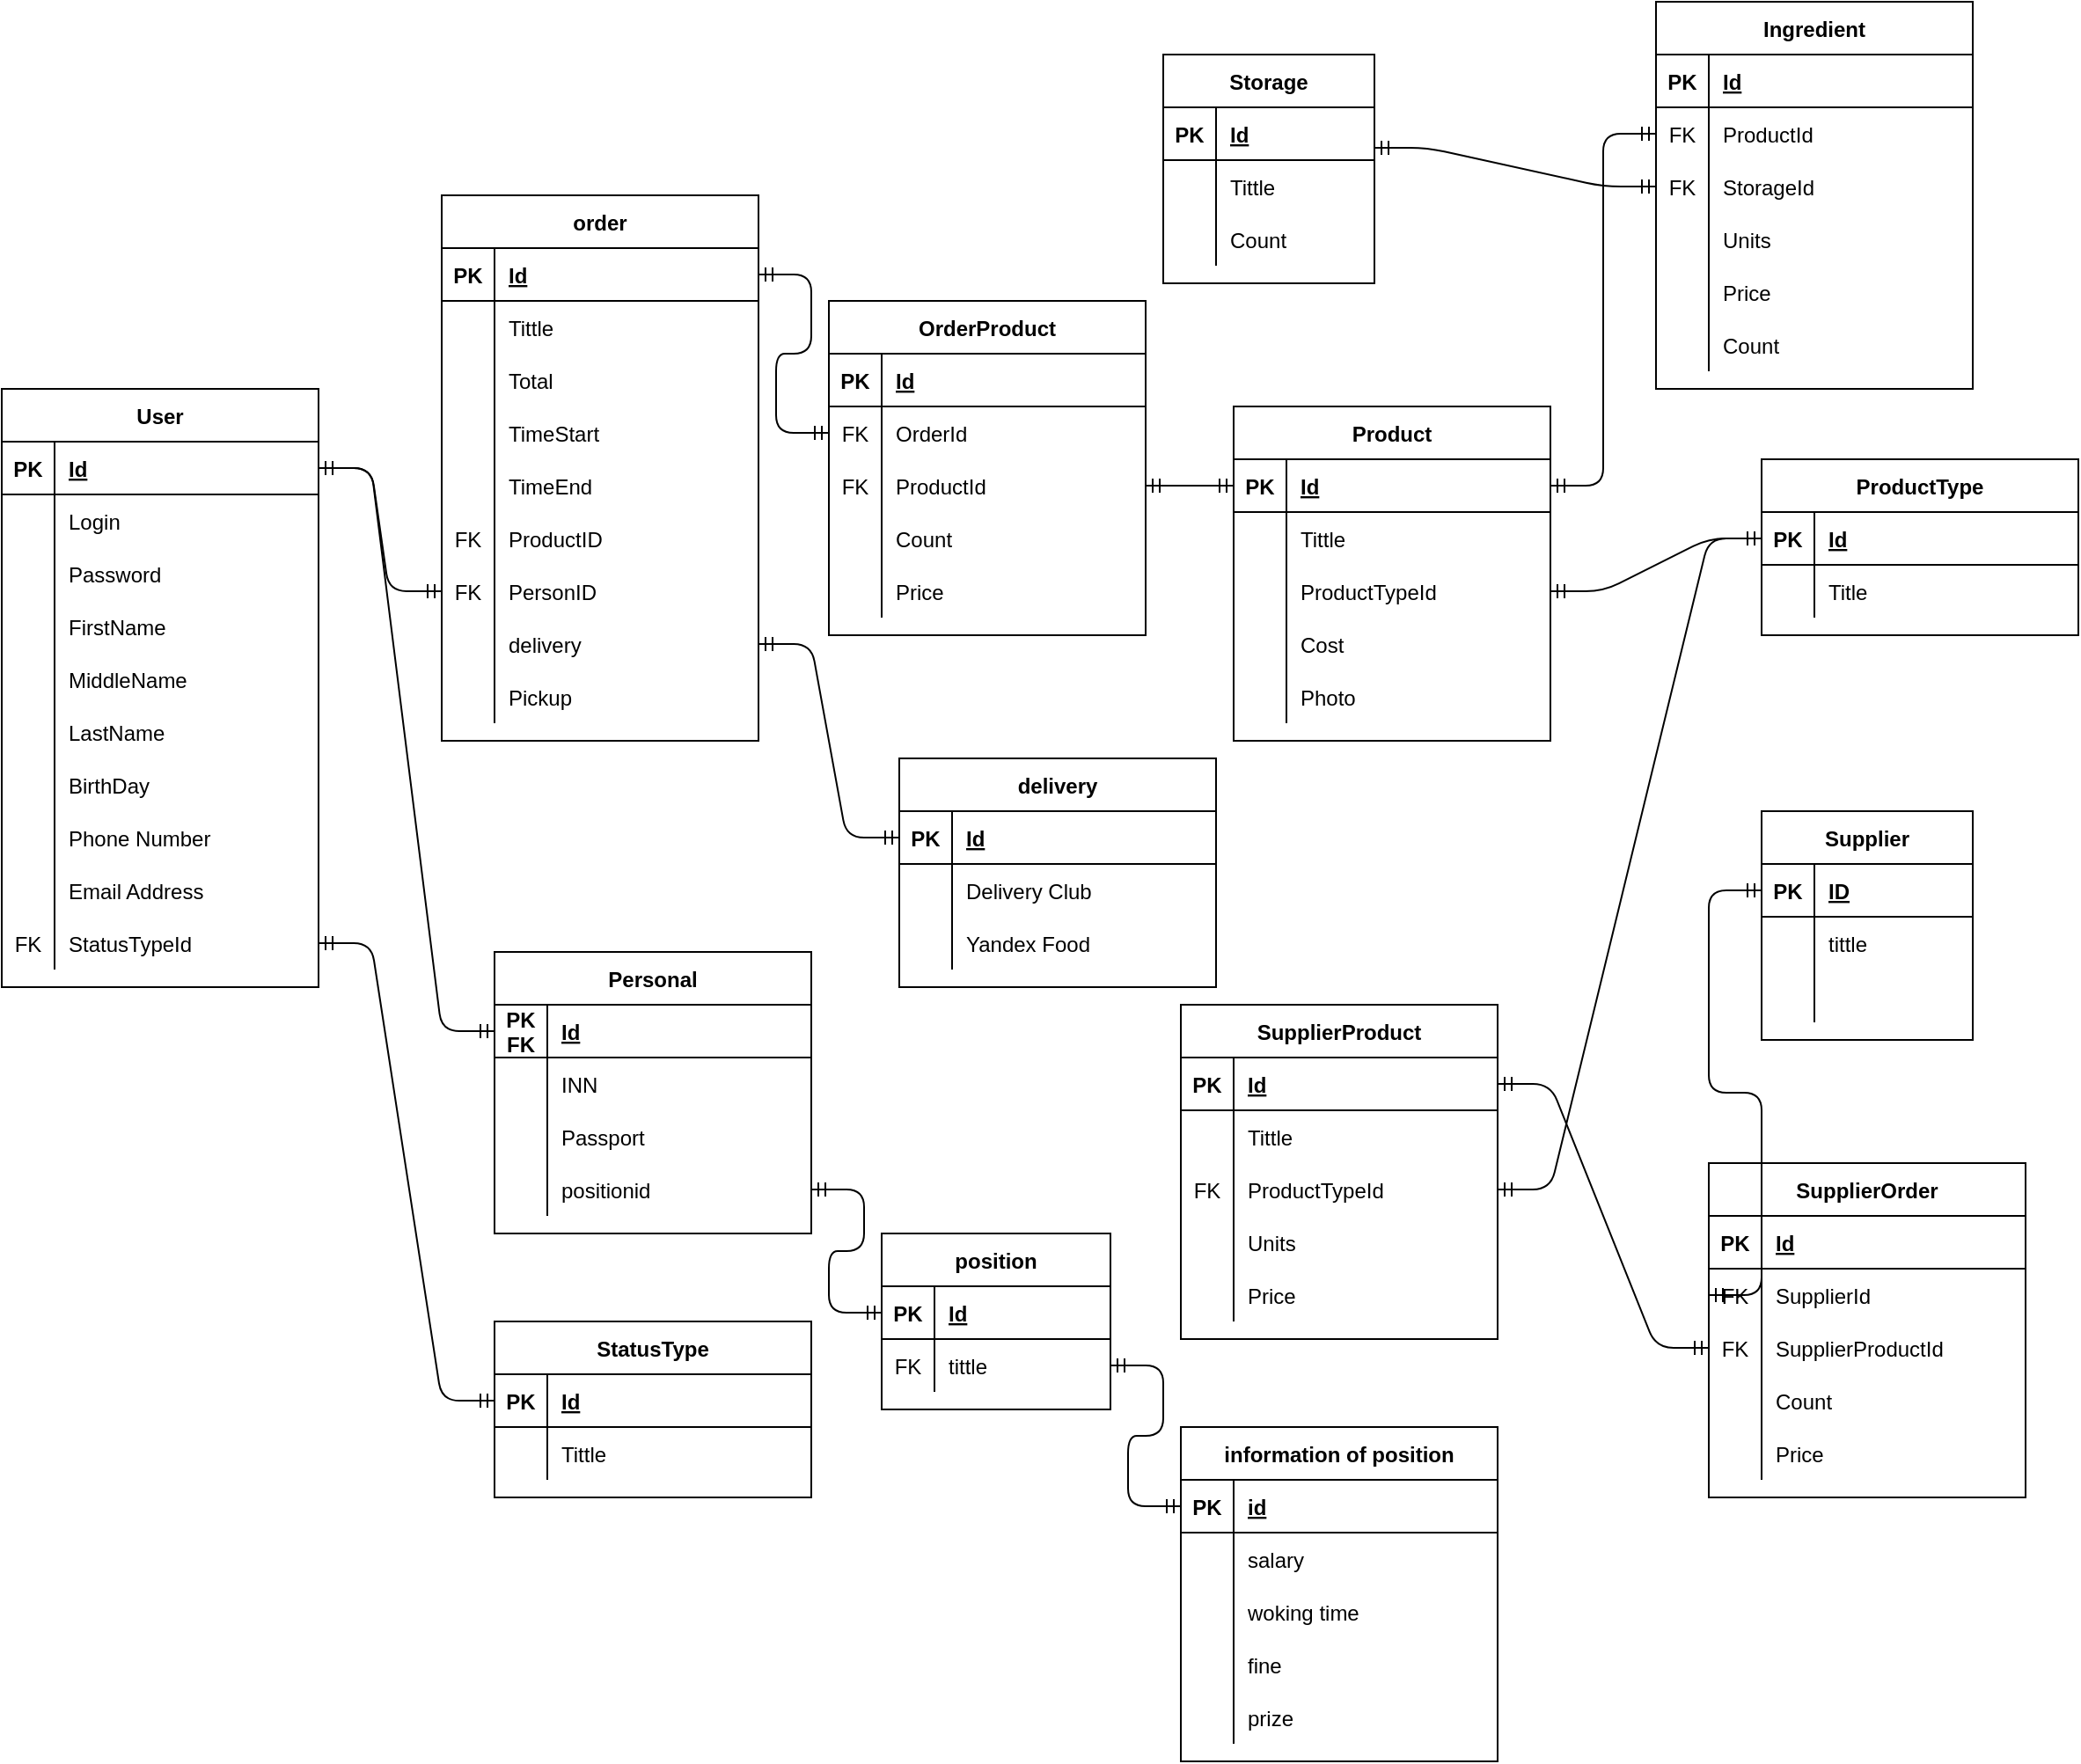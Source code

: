 <mxfile version="14.6.5" type="device"><diagram name="Page-1" id="c4acf3e9-155e-7222-9cf6-157b1a14988f"><mxGraphModel dx="1673" dy="2034" grid="1" gridSize="10" guides="1" tooltips="1" connect="1" arrows="1" fold="1" page="1" pageScale="1" pageWidth="850" pageHeight="1100" background="#ffffff" math="0" shadow="0"><root><mxCell id="0"/><mxCell id="1" parent="0"/><mxCell id="JwwQwf5gm9ooaEHjaJT9-83" value="Storage" style="shape=table;startSize=30;container=1;collapsible=1;childLayout=tableLayout;fixedRows=1;rowLines=0;fontStyle=1;align=center;resizeLast=1;" parent="1" vertex="1"><mxGeometry x="680" y="-190" width="120" height="130" as="geometry"/></mxCell><mxCell id="JwwQwf5gm9ooaEHjaJT9-84" value="" style="shape=partialRectangle;collapsible=0;dropTarget=0;pointerEvents=0;fillColor=none;top=0;left=0;bottom=1;right=0;points=[[0,0.5],[1,0.5]];portConstraint=eastwest;" parent="JwwQwf5gm9ooaEHjaJT9-83" vertex="1"><mxGeometry y="30" width="120" height="30" as="geometry"/></mxCell><mxCell id="JwwQwf5gm9ooaEHjaJT9-85" value="PK" style="shape=partialRectangle;connectable=0;fillColor=none;top=0;left=0;bottom=0;right=0;fontStyle=1;overflow=hidden;" parent="JwwQwf5gm9ooaEHjaJT9-84" vertex="1"><mxGeometry width="30" height="30" as="geometry"/></mxCell><mxCell id="JwwQwf5gm9ooaEHjaJT9-86" value="Id" style="shape=partialRectangle;connectable=0;fillColor=none;top=0;left=0;bottom=0;right=0;align=left;spacingLeft=6;fontStyle=5;overflow=hidden;" parent="JwwQwf5gm9ooaEHjaJT9-84" vertex="1"><mxGeometry x="30" width="90" height="30" as="geometry"/></mxCell><mxCell id="JwwQwf5gm9ooaEHjaJT9-87" value="" style="shape=partialRectangle;collapsible=0;dropTarget=0;pointerEvents=0;fillColor=none;top=0;left=0;bottom=0;right=0;points=[[0,0.5],[1,0.5]];portConstraint=eastwest;" parent="JwwQwf5gm9ooaEHjaJT9-83" vertex="1"><mxGeometry y="60" width="120" height="30" as="geometry"/></mxCell><mxCell id="JwwQwf5gm9ooaEHjaJT9-88" value="" style="shape=partialRectangle;connectable=0;fillColor=none;top=0;left=0;bottom=0;right=0;editable=1;overflow=hidden;" parent="JwwQwf5gm9ooaEHjaJT9-87" vertex="1"><mxGeometry width="30" height="30" as="geometry"/></mxCell><mxCell id="JwwQwf5gm9ooaEHjaJT9-89" value="Tittle" style="shape=partialRectangle;connectable=0;fillColor=none;top=0;left=0;bottom=0;right=0;align=left;spacingLeft=6;overflow=hidden;" parent="JwwQwf5gm9ooaEHjaJT9-87" vertex="1"><mxGeometry x="30" width="90" height="30" as="geometry"/></mxCell><mxCell id="JwwQwf5gm9ooaEHjaJT9-93" value="" style="shape=partialRectangle;collapsible=0;dropTarget=0;pointerEvents=0;fillColor=none;top=0;left=0;bottom=0;right=0;points=[[0,0.5],[1,0.5]];portConstraint=eastwest;" parent="JwwQwf5gm9ooaEHjaJT9-83" vertex="1"><mxGeometry y="90" width="120" height="30" as="geometry"/></mxCell><mxCell id="JwwQwf5gm9ooaEHjaJT9-94" value="" style="shape=partialRectangle;connectable=0;fillColor=none;top=0;left=0;bottom=0;right=0;editable=1;overflow=hidden;" parent="JwwQwf5gm9ooaEHjaJT9-93" vertex="1"><mxGeometry width="30" height="30" as="geometry"/></mxCell><mxCell id="JwwQwf5gm9ooaEHjaJT9-95" value="Count" style="shape=partialRectangle;connectable=0;fillColor=none;top=0;left=0;bottom=0;right=0;align=left;spacingLeft=6;overflow=hidden;" parent="JwwQwf5gm9ooaEHjaJT9-93" vertex="1"><mxGeometry x="30" width="90" height="30" as="geometry"/></mxCell><mxCell id="JwwQwf5gm9ooaEHjaJT9-96" value="Product" style="shape=table;startSize=30;container=1;collapsible=1;childLayout=tableLayout;fixedRows=1;rowLines=0;fontStyle=1;align=center;resizeLast=1;" parent="1" vertex="1"><mxGeometry x="720" y="10" width="180" height="190" as="geometry"/></mxCell><mxCell id="JwwQwf5gm9ooaEHjaJT9-97" value="" style="shape=partialRectangle;collapsible=0;dropTarget=0;pointerEvents=0;fillColor=none;top=0;left=0;bottom=1;right=0;points=[[0,0.5],[1,0.5]];portConstraint=eastwest;" parent="JwwQwf5gm9ooaEHjaJT9-96" vertex="1"><mxGeometry y="30" width="180" height="30" as="geometry"/></mxCell><mxCell id="JwwQwf5gm9ooaEHjaJT9-98" value="PK" style="shape=partialRectangle;connectable=0;fillColor=none;top=0;left=0;bottom=0;right=0;fontStyle=1;overflow=hidden;" parent="JwwQwf5gm9ooaEHjaJT9-97" vertex="1"><mxGeometry width="30" height="30" as="geometry"/></mxCell><mxCell id="JwwQwf5gm9ooaEHjaJT9-99" value="Id" style="shape=partialRectangle;connectable=0;fillColor=none;top=0;left=0;bottom=0;right=0;align=left;spacingLeft=6;fontStyle=5;overflow=hidden;" parent="JwwQwf5gm9ooaEHjaJT9-97" vertex="1"><mxGeometry x="30" width="150" height="30" as="geometry"/></mxCell><mxCell id="JwwQwf5gm9ooaEHjaJT9-100" value="" style="shape=partialRectangle;collapsible=0;dropTarget=0;pointerEvents=0;fillColor=none;top=0;left=0;bottom=0;right=0;points=[[0,0.5],[1,0.5]];portConstraint=eastwest;" parent="JwwQwf5gm9ooaEHjaJT9-96" vertex="1"><mxGeometry y="60" width="180" height="30" as="geometry"/></mxCell><mxCell id="JwwQwf5gm9ooaEHjaJT9-101" value="" style="shape=partialRectangle;connectable=0;fillColor=none;top=0;left=0;bottom=0;right=0;editable=1;overflow=hidden;" parent="JwwQwf5gm9ooaEHjaJT9-100" vertex="1"><mxGeometry width="30" height="30" as="geometry"/></mxCell><mxCell id="JwwQwf5gm9ooaEHjaJT9-102" value="Tittle" style="shape=partialRectangle;connectable=0;fillColor=none;top=0;left=0;bottom=0;right=0;align=left;spacingLeft=6;overflow=hidden;" parent="JwwQwf5gm9ooaEHjaJT9-100" vertex="1"><mxGeometry x="30" width="150" height="30" as="geometry"/></mxCell><mxCell id="JwwQwf5gm9ooaEHjaJT9-103" value="" style="shape=partialRectangle;collapsible=0;dropTarget=0;pointerEvents=0;fillColor=none;top=0;left=0;bottom=0;right=0;points=[[0,0.5],[1,0.5]];portConstraint=eastwest;" parent="JwwQwf5gm9ooaEHjaJT9-96" vertex="1"><mxGeometry y="90" width="180" height="30" as="geometry"/></mxCell><mxCell id="JwwQwf5gm9ooaEHjaJT9-104" value="" style="shape=partialRectangle;connectable=0;fillColor=none;top=0;left=0;bottom=0;right=0;editable=1;overflow=hidden;" parent="JwwQwf5gm9ooaEHjaJT9-103" vertex="1"><mxGeometry width="30" height="30" as="geometry"/></mxCell><mxCell id="JwwQwf5gm9ooaEHjaJT9-105" value="ProductTypeId" style="shape=partialRectangle;connectable=0;fillColor=none;top=0;left=0;bottom=0;right=0;align=left;spacingLeft=6;overflow=hidden;" parent="JwwQwf5gm9ooaEHjaJT9-103" vertex="1"><mxGeometry x="30" width="150" height="30" as="geometry"/></mxCell><mxCell id="JwwQwf5gm9ooaEHjaJT9-106" value="" style="shape=partialRectangle;collapsible=0;dropTarget=0;pointerEvents=0;fillColor=none;top=0;left=0;bottom=0;right=0;points=[[0,0.5],[1,0.5]];portConstraint=eastwest;" parent="JwwQwf5gm9ooaEHjaJT9-96" vertex="1"><mxGeometry y="120" width="180" height="30" as="geometry"/></mxCell><mxCell id="JwwQwf5gm9ooaEHjaJT9-107" value="" style="shape=partialRectangle;connectable=0;fillColor=none;top=0;left=0;bottom=0;right=0;editable=1;overflow=hidden;" parent="JwwQwf5gm9ooaEHjaJT9-106" vertex="1"><mxGeometry width="30" height="30" as="geometry"/></mxCell><mxCell id="JwwQwf5gm9ooaEHjaJT9-108" value="Cost" style="shape=partialRectangle;connectable=0;fillColor=none;top=0;left=0;bottom=0;right=0;align=left;spacingLeft=6;overflow=hidden;" parent="JwwQwf5gm9ooaEHjaJT9-106" vertex="1"><mxGeometry x="30" width="150" height="30" as="geometry"/></mxCell><mxCell id="JwwQwf5gm9ooaEHjaJT9-535" value="" style="shape=partialRectangle;collapsible=0;dropTarget=0;pointerEvents=0;fillColor=none;top=0;left=0;bottom=0;right=0;points=[[0,0.5],[1,0.5]];portConstraint=eastwest;" parent="JwwQwf5gm9ooaEHjaJT9-96" vertex="1"><mxGeometry y="150" width="180" height="30" as="geometry"/></mxCell><mxCell id="JwwQwf5gm9ooaEHjaJT9-536" value="" style="shape=partialRectangle;connectable=0;fillColor=none;top=0;left=0;bottom=0;right=0;editable=1;overflow=hidden;" parent="JwwQwf5gm9ooaEHjaJT9-535" vertex="1"><mxGeometry width="30" height="30" as="geometry"/></mxCell><mxCell id="JwwQwf5gm9ooaEHjaJT9-537" value="Photo" style="shape=partialRectangle;connectable=0;fillColor=none;top=0;left=0;bottom=0;right=0;align=left;spacingLeft=6;overflow=hidden;" parent="JwwQwf5gm9ooaEHjaJT9-535" vertex="1"><mxGeometry x="30" width="150" height="30" as="geometry"/></mxCell><mxCell id="JwwQwf5gm9ooaEHjaJT9-137" value="order" style="shape=table;startSize=30;container=1;collapsible=1;childLayout=tableLayout;fixedRows=1;rowLines=0;fontStyle=1;align=center;resizeLast=1;" parent="1" vertex="1"><mxGeometry x="270" y="-110" width="180" height="310" as="geometry"/></mxCell><mxCell id="JwwQwf5gm9ooaEHjaJT9-138" value="" style="shape=partialRectangle;collapsible=0;dropTarget=0;pointerEvents=0;fillColor=none;top=0;left=0;bottom=1;right=0;points=[[0,0.5],[1,0.5]];portConstraint=eastwest;" parent="JwwQwf5gm9ooaEHjaJT9-137" vertex="1"><mxGeometry y="30" width="180" height="30" as="geometry"/></mxCell><mxCell id="JwwQwf5gm9ooaEHjaJT9-139" value="PK" style="shape=partialRectangle;connectable=0;fillColor=none;top=0;left=0;bottom=0;right=0;fontStyle=1;overflow=hidden;" parent="JwwQwf5gm9ooaEHjaJT9-138" vertex="1"><mxGeometry width="30" height="30" as="geometry"/></mxCell><mxCell id="JwwQwf5gm9ooaEHjaJT9-140" value="Id" style="shape=partialRectangle;connectable=0;fillColor=none;top=0;left=0;bottom=0;right=0;align=left;spacingLeft=6;fontStyle=5;overflow=hidden;" parent="JwwQwf5gm9ooaEHjaJT9-138" vertex="1"><mxGeometry x="30" width="150" height="30" as="geometry"/></mxCell><mxCell id="JwwQwf5gm9ooaEHjaJT9-141" value="" style="shape=partialRectangle;collapsible=0;dropTarget=0;pointerEvents=0;fillColor=none;top=0;left=0;bottom=0;right=0;points=[[0,0.5],[1,0.5]];portConstraint=eastwest;" parent="JwwQwf5gm9ooaEHjaJT9-137" vertex="1"><mxGeometry y="60" width="180" height="30" as="geometry"/></mxCell><mxCell id="JwwQwf5gm9ooaEHjaJT9-142" value="" style="shape=partialRectangle;connectable=0;fillColor=none;top=0;left=0;bottom=0;right=0;editable=1;overflow=hidden;" parent="JwwQwf5gm9ooaEHjaJT9-141" vertex="1"><mxGeometry width="30" height="30" as="geometry"/></mxCell><mxCell id="JwwQwf5gm9ooaEHjaJT9-143" value="Tittle" style="shape=partialRectangle;connectable=0;fillColor=none;top=0;left=0;bottom=0;right=0;align=left;spacingLeft=6;overflow=hidden;" parent="JwwQwf5gm9ooaEHjaJT9-141" vertex="1"><mxGeometry x="30" width="150" height="30" as="geometry"/></mxCell><mxCell id="JwwQwf5gm9ooaEHjaJT9-265" value="" style="shape=partialRectangle;collapsible=0;dropTarget=0;pointerEvents=0;fillColor=none;top=0;left=0;bottom=0;right=0;points=[[0,0.5],[1,0.5]];portConstraint=eastwest;" parent="JwwQwf5gm9ooaEHjaJT9-137" vertex="1"><mxGeometry y="90" width="180" height="30" as="geometry"/></mxCell><mxCell id="JwwQwf5gm9ooaEHjaJT9-266" value="" style="shape=partialRectangle;connectable=0;fillColor=none;top=0;left=0;bottom=0;right=0;editable=1;overflow=hidden;" parent="JwwQwf5gm9ooaEHjaJT9-265" vertex="1"><mxGeometry width="30" height="30" as="geometry"/></mxCell><mxCell id="JwwQwf5gm9ooaEHjaJT9-267" value="Total" style="shape=partialRectangle;connectable=0;fillColor=none;top=0;left=0;bottom=0;right=0;align=left;spacingLeft=6;overflow=hidden;" parent="JwwQwf5gm9ooaEHjaJT9-265" vertex="1"><mxGeometry x="30" width="150" height="30" as="geometry"/></mxCell><mxCell id="JwwQwf5gm9ooaEHjaJT9-274" value="" style="shape=partialRectangle;collapsible=0;dropTarget=0;pointerEvents=0;fillColor=none;top=0;left=0;bottom=0;right=0;points=[[0,0.5],[1,0.5]];portConstraint=eastwest;" parent="JwwQwf5gm9ooaEHjaJT9-137" vertex="1"><mxGeometry y="120" width="180" height="30" as="geometry"/></mxCell><mxCell id="JwwQwf5gm9ooaEHjaJT9-275" value="" style="shape=partialRectangle;connectable=0;fillColor=none;top=0;left=0;bottom=0;right=0;editable=1;overflow=hidden;" parent="JwwQwf5gm9ooaEHjaJT9-274" vertex="1"><mxGeometry width="30" height="30" as="geometry"/></mxCell><mxCell id="JwwQwf5gm9ooaEHjaJT9-276" value="TimeStart" style="shape=partialRectangle;connectable=0;fillColor=none;top=0;left=0;bottom=0;right=0;align=left;spacingLeft=6;overflow=hidden;" parent="JwwQwf5gm9ooaEHjaJT9-274" vertex="1"><mxGeometry x="30" width="150" height="30" as="geometry"/></mxCell><mxCell id="JwwQwf5gm9ooaEHjaJT9-277" value="" style="shape=partialRectangle;collapsible=0;dropTarget=0;pointerEvents=0;fillColor=none;top=0;left=0;bottom=0;right=0;points=[[0,0.5],[1,0.5]];portConstraint=eastwest;" parent="JwwQwf5gm9ooaEHjaJT9-137" vertex="1"><mxGeometry y="150" width="180" height="30" as="geometry"/></mxCell><mxCell id="JwwQwf5gm9ooaEHjaJT9-278" value="" style="shape=partialRectangle;connectable=0;fillColor=none;top=0;left=0;bottom=0;right=0;editable=1;overflow=hidden;" parent="JwwQwf5gm9ooaEHjaJT9-277" vertex="1"><mxGeometry width="30" height="30" as="geometry"/></mxCell><mxCell id="JwwQwf5gm9ooaEHjaJT9-279" value="TimeEnd" style="shape=partialRectangle;connectable=0;fillColor=none;top=0;left=0;bottom=0;right=0;align=left;spacingLeft=6;overflow=hidden;" parent="JwwQwf5gm9ooaEHjaJT9-277" vertex="1"><mxGeometry x="30" width="150" height="30" as="geometry"/></mxCell><mxCell id="JwwQwf5gm9ooaEHjaJT9-280" value="" style="shape=partialRectangle;collapsible=0;dropTarget=0;pointerEvents=0;fillColor=none;top=0;left=0;bottom=0;right=0;points=[[0,0.5],[1,0.5]];portConstraint=eastwest;" parent="JwwQwf5gm9ooaEHjaJT9-137" vertex="1"><mxGeometry y="180" width="180" height="30" as="geometry"/></mxCell><mxCell id="JwwQwf5gm9ooaEHjaJT9-281" value="FK" style="shape=partialRectangle;connectable=0;fillColor=none;top=0;left=0;bottom=0;right=0;editable=1;overflow=hidden;" parent="JwwQwf5gm9ooaEHjaJT9-280" vertex="1"><mxGeometry width="30" height="30" as="geometry"/></mxCell><mxCell id="JwwQwf5gm9ooaEHjaJT9-282" value="ProductID" style="shape=partialRectangle;connectable=0;fillColor=none;top=0;left=0;bottom=0;right=0;align=left;spacingLeft=6;overflow=hidden;" parent="JwwQwf5gm9ooaEHjaJT9-280" vertex="1"><mxGeometry x="30" width="150" height="30" as="geometry"/></mxCell><mxCell id="JwwQwf5gm9ooaEHjaJT9-283" value="" style="shape=partialRectangle;collapsible=0;dropTarget=0;pointerEvents=0;fillColor=none;top=0;left=0;bottom=0;right=0;points=[[0,0.5],[1,0.5]];portConstraint=eastwest;" parent="JwwQwf5gm9ooaEHjaJT9-137" vertex="1"><mxGeometry y="210" width="180" height="30" as="geometry"/></mxCell><mxCell id="JwwQwf5gm9ooaEHjaJT9-284" value="FK" style="shape=partialRectangle;connectable=0;fillColor=none;top=0;left=0;bottom=0;right=0;editable=1;overflow=hidden;" parent="JwwQwf5gm9ooaEHjaJT9-283" vertex="1"><mxGeometry width="30" height="30" as="geometry"/></mxCell><mxCell id="JwwQwf5gm9ooaEHjaJT9-285" value="PersonID" style="shape=partialRectangle;connectable=0;fillColor=none;top=0;left=0;bottom=0;right=0;align=left;spacingLeft=6;overflow=hidden;" parent="JwwQwf5gm9ooaEHjaJT9-283" vertex="1"><mxGeometry x="30" width="150" height="30" as="geometry"/></mxCell><mxCell id="JwwQwf5gm9ooaEHjaJT9-433" value="" style="shape=partialRectangle;collapsible=0;dropTarget=0;pointerEvents=0;fillColor=none;top=0;left=0;bottom=0;right=0;points=[[0,0.5],[1,0.5]];portConstraint=eastwest;" parent="JwwQwf5gm9ooaEHjaJT9-137" vertex="1"><mxGeometry y="240" width="180" height="30" as="geometry"/></mxCell><mxCell id="JwwQwf5gm9ooaEHjaJT9-434" value="" style="shape=partialRectangle;connectable=0;fillColor=none;top=0;left=0;bottom=0;right=0;editable=1;overflow=hidden;" parent="JwwQwf5gm9ooaEHjaJT9-433" vertex="1"><mxGeometry width="30" height="30" as="geometry"/></mxCell><mxCell id="JwwQwf5gm9ooaEHjaJT9-435" value="delivery" style="shape=partialRectangle;connectable=0;fillColor=none;top=0;left=0;bottom=0;right=0;align=left;spacingLeft=6;overflow=hidden;" parent="JwwQwf5gm9ooaEHjaJT9-433" vertex="1"><mxGeometry x="30" width="150" height="30" as="geometry"/></mxCell><mxCell id="JwwQwf5gm9ooaEHjaJT9-436" value="" style="shape=partialRectangle;collapsible=0;dropTarget=0;pointerEvents=0;fillColor=none;top=0;left=0;bottom=0;right=0;points=[[0,0.5],[1,0.5]];portConstraint=eastwest;" parent="JwwQwf5gm9ooaEHjaJT9-137" vertex="1"><mxGeometry y="270" width="180" height="30" as="geometry"/></mxCell><mxCell id="JwwQwf5gm9ooaEHjaJT9-437" value="" style="shape=partialRectangle;connectable=0;fillColor=none;top=0;left=0;bottom=0;right=0;editable=1;overflow=hidden;" parent="JwwQwf5gm9ooaEHjaJT9-436" vertex="1"><mxGeometry width="30" height="30" as="geometry"/></mxCell><mxCell id="JwwQwf5gm9ooaEHjaJT9-438" value="Pickup" style="shape=partialRectangle;connectable=0;fillColor=none;top=0;left=0;bottom=0;right=0;align=left;spacingLeft=6;overflow=hidden;" parent="JwwQwf5gm9ooaEHjaJT9-436" vertex="1"><mxGeometry x="30" width="150" height="30" as="geometry"/></mxCell><mxCell id="JwwQwf5gm9ooaEHjaJT9-150" value="User" style="shape=table;startSize=30;container=1;collapsible=1;childLayout=tableLayout;fixedRows=1;rowLines=0;fontStyle=1;align=center;resizeLast=1;" parent="1" vertex="1"><mxGeometry x="20" width="180" height="340" as="geometry"/></mxCell><mxCell id="JwwQwf5gm9ooaEHjaJT9-151" value="" style="shape=partialRectangle;collapsible=0;dropTarget=0;pointerEvents=0;fillColor=none;top=0;left=0;bottom=1;right=0;points=[[0,0.5],[1,0.5]];portConstraint=eastwest;" parent="JwwQwf5gm9ooaEHjaJT9-150" vertex="1"><mxGeometry y="30" width="180" height="30" as="geometry"/></mxCell><mxCell id="JwwQwf5gm9ooaEHjaJT9-152" value="PK" style="shape=partialRectangle;connectable=0;fillColor=none;top=0;left=0;bottom=0;right=0;fontStyle=1;overflow=hidden;" parent="JwwQwf5gm9ooaEHjaJT9-151" vertex="1"><mxGeometry width="30" height="30" as="geometry"/></mxCell><mxCell id="JwwQwf5gm9ooaEHjaJT9-153" value="Id" style="shape=partialRectangle;connectable=0;fillColor=none;top=0;left=0;bottom=0;right=0;align=left;spacingLeft=6;fontStyle=5;overflow=hidden;" parent="JwwQwf5gm9ooaEHjaJT9-151" vertex="1"><mxGeometry x="30" width="150" height="30" as="geometry"/></mxCell><mxCell id="JwwQwf5gm9ooaEHjaJT9-154" value="" style="shape=partialRectangle;collapsible=0;dropTarget=0;pointerEvents=0;fillColor=none;top=0;left=0;bottom=0;right=0;points=[[0,0.5],[1,0.5]];portConstraint=eastwest;" parent="JwwQwf5gm9ooaEHjaJT9-150" vertex="1"><mxGeometry y="60" width="180" height="30" as="geometry"/></mxCell><mxCell id="JwwQwf5gm9ooaEHjaJT9-155" value="" style="shape=partialRectangle;connectable=0;fillColor=none;top=0;left=0;bottom=0;right=0;editable=1;overflow=hidden;" parent="JwwQwf5gm9ooaEHjaJT9-154" vertex="1"><mxGeometry width="30" height="30" as="geometry"/></mxCell><mxCell id="JwwQwf5gm9ooaEHjaJT9-156" value="Login" style="shape=partialRectangle;connectable=0;fillColor=none;top=0;left=0;bottom=0;right=0;align=left;spacingLeft=6;overflow=hidden;" parent="JwwQwf5gm9ooaEHjaJT9-154" vertex="1"><mxGeometry x="30" width="150" height="30" as="geometry"/></mxCell><mxCell id="JwwQwf5gm9ooaEHjaJT9-157" value="" style="shape=partialRectangle;collapsible=0;dropTarget=0;pointerEvents=0;fillColor=none;top=0;left=0;bottom=0;right=0;points=[[0,0.5],[1,0.5]];portConstraint=eastwest;" parent="JwwQwf5gm9ooaEHjaJT9-150" vertex="1"><mxGeometry y="90" width="180" height="30" as="geometry"/></mxCell><mxCell id="JwwQwf5gm9ooaEHjaJT9-158" value="" style="shape=partialRectangle;connectable=0;fillColor=none;top=0;left=0;bottom=0;right=0;editable=1;overflow=hidden;" parent="JwwQwf5gm9ooaEHjaJT9-157" vertex="1"><mxGeometry width="30" height="30" as="geometry"/></mxCell><mxCell id="JwwQwf5gm9ooaEHjaJT9-159" value="Password" style="shape=partialRectangle;connectable=0;fillColor=none;top=0;left=0;bottom=0;right=0;align=left;spacingLeft=6;overflow=hidden;" parent="JwwQwf5gm9ooaEHjaJT9-157" vertex="1"><mxGeometry x="30" width="150" height="30" as="geometry"/></mxCell><mxCell id="JwwQwf5gm9ooaEHjaJT9-160" value="" style="shape=partialRectangle;collapsible=0;dropTarget=0;pointerEvents=0;fillColor=none;top=0;left=0;bottom=0;right=0;points=[[0,0.5],[1,0.5]];portConstraint=eastwest;" parent="JwwQwf5gm9ooaEHjaJT9-150" vertex="1"><mxGeometry y="120" width="180" height="30" as="geometry"/></mxCell><mxCell id="JwwQwf5gm9ooaEHjaJT9-161" value="" style="shape=partialRectangle;connectable=0;fillColor=none;top=0;left=0;bottom=0;right=0;editable=1;overflow=hidden;" parent="JwwQwf5gm9ooaEHjaJT9-160" vertex="1"><mxGeometry width="30" height="30" as="geometry"/></mxCell><mxCell id="JwwQwf5gm9ooaEHjaJT9-162" value="FirstName" style="shape=partialRectangle;connectable=0;fillColor=none;top=0;left=0;bottom=0;right=0;align=left;spacingLeft=6;overflow=hidden;" parent="JwwQwf5gm9ooaEHjaJT9-160" vertex="1"><mxGeometry x="30" width="150" height="30" as="geometry"/></mxCell><mxCell id="JwwQwf5gm9ooaEHjaJT9-410" value="" style="shape=partialRectangle;collapsible=0;dropTarget=0;pointerEvents=0;fillColor=none;top=0;left=0;bottom=0;right=0;points=[[0,0.5],[1,0.5]];portConstraint=eastwest;" parent="JwwQwf5gm9ooaEHjaJT9-150" vertex="1"><mxGeometry y="150" width="180" height="30" as="geometry"/></mxCell><mxCell id="JwwQwf5gm9ooaEHjaJT9-411" value="" style="shape=partialRectangle;connectable=0;fillColor=none;top=0;left=0;bottom=0;right=0;editable=1;overflow=hidden;" parent="JwwQwf5gm9ooaEHjaJT9-410" vertex="1"><mxGeometry width="30" height="30" as="geometry"/></mxCell><mxCell id="JwwQwf5gm9ooaEHjaJT9-412" value="MiddleName" style="shape=partialRectangle;connectable=0;fillColor=none;top=0;left=0;bottom=0;right=0;align=left;spacingLeft=6;overflow=hidden;" parent="JwwQwf5gm9ooaEHjaJT9-410" vertex="1"><mxGeometry x="30" width="150" height="30" as="geometry"/></mxCell><mxCell id="JwwQwf5gm9ooaEHjaJT9-413" value="" style="shape=partialRectangle;collapsible=0;dropTarget=0;pointerEvents=0;fillColor=none;top=0;left=0;bottom=0;right=0;points=[[0,0.5],[1,0.5]];portConstraint=eastwest;" parent="JwwQwf5gm9ooaEHjaJT9-150" vertex="1"><mxGeometry y="180" width="180" height="30" as="geometry"/></mxCell><mxCell id="JwwQwf5gm9ooaEHjaJT9-414" value="" style="shape=partialRectangle;connectable=0;fillColor=none;top=0;left=0;bottom=0;right=0;editable=1;overflow=hidden;" parent="JwwQwf5gm9ooaEHjaJT9-413" vertex="1"><mxGeometry width="30" height="30" as="geometry"/></mxCell><mxCell id="JwwQwf5gm9ooaEHjaJT9-415" value="LastName" style="shape=partialRectangle;connectable=0;fillColor=none;top=0;left=0;bottom=0;right=0;align=left;spacingLeft=6;overflow=hidden;" parent="JwwQwf5gm9ooaEHjaJT9-413" vertex="1"><mxGeometry x="30" width="150" height="30" as="geometry"/></mxCell><mxCell id="JwwQwf5gm9ooaEHjaJT9-163" value="" style="shape=partialRectangle;collapsible=0;dropTarget=0;pointerEvents=0;fillColor=none;top=0;left=0;bottom=0;right=0;points=[[0,0.5],[1,0.5]];portConstraint=eastwest;" parent="JwwQwf5gm9ooaEHjaJT9-150" vertex="1"><mxGeometry y="210" width="180" height="30" as="geometry"/></mxCell><mxCell id="JwwQwf5gm9ooaEHjaJT9-164" value="" style="shape=partialRectangle;connectable=0;fillColor=none;top=0;left=0;bottom=0;right=0;editable=1;overflow=hidden;" parent="JwwQwf5gm9ooaEHjaJT9-163" vertex="1"><mxGeometry width="30" height="30" as="geometry"/></mxCell><mxCell id="JwwQwf5gm9ooaEHjaJT9-165" value="BirthDay" style="shape=partialRectangle;connectable=0;fillColor=none;top=0;left=0;bottom=0;right=0;align=left;spacingLeft=6;overflow=hidden;" parent="JwwQwf5gm9ooaEHjaJT9-163" vertex="1"><mxGeometry x="30" width="150" height="30" as="geometry"/></mxCell><mxCell id="JwwQwf5gm9ooaEHjaJT9-169" value="" style="shape=partialRectangle;collapsible=0;dropTarget=0;pointerEvents=0;fillColor=none;top=0;left=0;bottom=0;right=0;points=[[0,0.5],[1,0.5]];portConstraint=eastwest;" parent="JwwQwf5gm9ooaEHjaJT9-150" vertex="1"><mxGeometry y="240" width="180" height="30" as="geometry"/></mxCell><mxCell id="JwwQwf5gm9ooaEHjaJT9-170" value="" style="shape=partialRectangle;connectable=0;fillColor=none;top=0;left=0;bottom=0;right=0;editable=1;overflow=hidden;" parent="JwwQwf5gm9ooaEHjaJT9-169" vertex="1"><mxGeometry width="30" height="30" as="geometry"/></mxCell><mxCell id="JwwQwf5gm9ooaEHjaJT9-171" value="Phone Number" style="shape=partialRectangle;connectable=0;fillColor=none;top=0;left=0;bottom=0;right=0;align=left;spacingLeft=6;overflow=hidden;" parent="JwwQwf5gm9ooaEHjaJT9-169" vertex="1"><mxGeometry x="30" width="150" height="30" as="geometry"/></mxCell><mxCell id="JwwQwf5gm9ooaEHjaJT9-172" value="" style="shape=partialRectangle;collapsible=0;dropTarget=0;pointerEvents=0;fillColor=none;top=0;left=0;bottom=0;right=0;points=[[0,0.5],[1,0.5]];portConstraint=eastwest;" parent="JwwQwf5gm9ooaEHjaJT9-150" vertex="1"><mxGeometry y="270" width="180" height="30" as="geometry"/></mxCell><mxCell id="JwwQwf5gm9ooaEHjaJT9-173" value="" style="shape=partialRectangle;connectable=0;fillColor=none;top=0;left=0;bottom=0;right=0;editable=1;overflow=hidden;" parent="JwwQwf5gm9ooaEHjaJT9-172" vertex="1"><mxGeometry width="30" height="30" as="geometry"/></mxCell><mxCell id="JwwQwf5gm9ooaEHjaJT9-174" value="Email Address" style="shape=partialRectangle;connectable=0;fillColor=none;top=0;left=0;bottom=0;right=0;align=left;spacingLeft=6;overflow=hidden;" parent="JwwQwf5gm9ooaEHjaJT9-172" vertex="1"><mxGeometry x="30" width="150" height="30" as="geometry"/></mxCell><mxCell id="JwwQwf5gm9ooaEHjaJT9-247" value="" style="shape=partialRectangle;collapsible=0;dropTarget=0;pointerEvents=0;fillColor=none;top=0;left=0;bottom=0;right=0;points=[[0,0.5],[1,0.5]];portConstraint=eastwest;" parent="JwwQwf5gm9ooaEHjaJT9-150" vertex="1"><mxGeometry y="300" width="180" height="30" as="geometry"/></mxCell><mxCell id="JwwQwf5gm9ooaEHjaJT9-248" value="FK" style="shape=partialRectangle;connectable=0;fillColor=none;top=0;left=0;bottom=0;right=0;editable=1;overflow=hidden;" parent="JwwQwf5gm9ooaEHjaJT9-247" vertex="1"><mxGeometry width="30" height="30" as="geometry"/></mxCell><mxCell id="JwwQwf5gm9ooaEHjaJT9-249" value="StatusTypeId" style="shape=partialRectangle;connectable=0;fillColor=none;top=0;left=0;bottom=0;right=0;align=left;spacingLeft=6;overflow=hidden;" parent="JwwQwf5gm9ooaEHjaJT9-247" vertex="1"><mxGeometry x="30" width="150" height="30" as="geometry"/></mxCell><mxCell id="JwwQwf5gm9ooaEHjaJT9-251" value="StatusType" style="shape=table;startSize=30;container=1;collapsible=1;childLayout=tableLayout;fixedRows=1;rowLines=0;fontStyle=1;align=center;resizeLast=1;" parent="1" vertex="1"><mxGeometry x="300" y="530" width="180" height="100" as="geometry"/></mxCell><mxCell id="JwwQwf5gm9ooaEHjaJT9-252" value="" style="shape=partialRectangle;collapsible=0;dropTarget=0;pointerEvents=0;fillColor=none;top=0;left=0;bottom=1;right=0;points=[[0,0.5],[1,0.5]];portConstraint=eastwest;" parent="JwwQwf5gm9ooaEHjaJT9-251" vertex="1"><mxGeometry y="30" width="180" height="30" as="geometry"/></mxCell><mxCell id="JwwQwf5gm9ooaEHjaJT9-253" value="PK" style="shape=partialRectangle;connectable=0;fillColor=none;top=0;left=0;bottom=0;right=0;fontStyle=1;overflow=hidden;" parent="JwwQwf5gm9ooaEHjaJT9-252" vertex="1"><mxGeometry width="30" height="30" as="geometry"/></mxCell><mxCell id="JwwQwf5gm9ooaEHjaJT9-254" value="Id" style="shape=partialRectangle;connectable=0;fillColor=none;top=0;left=0;bottom=0;right=0;align=left;spacingLeft=6;fontStyle=5;overflow=hidden;" parent="JwwQwf5gm9ooaEHjaJT9-252" vertex="1"><mxGeometry x="30" width="150" height="30" as="geometry"/></mxCell><mxCell id="JwwQwf5gm9ooaEHjaJT9-255" value="" style="shape=partialRectangle;collapsible=0;dropTarget=0;pointerEvents=0;fillColor=none;top=0;left=0;bottom=0;right=0;points=[[0,0.5],[1,0.5]];portConstraint=eastwest;" parent="JwwQwf5gm9ooaEHjaJT9-251" vertex="1"><mxGeometry y="60" width="180" height="30" as="geometry"/></mxCell><mxCell id="JwwQwf5gm9ooaEHjaJT9-256" value="" style="shape=partialRectangle;connectable=0;fillColor=none;top=0;left=0;bottom=0;right=0;editable=1;overflow=hidden;" parent="JwwQwf5gm9ooaEHjaJT9-255" vertex="1"><mxGeometry width="30" height="30" as="geometry"/></mxCell><mxCell id="JwwQwf5gm9ooaEHjaJT9-257" value="Tittle" style="shape=partialRectangle;connectable=0;fillColor=none;top=0;left=0;bottom=0;right=0;align=left;spacingLeft=6;overflow=hidden;" parent="JwwQwf5gm9ooaEHjaJT9-255" vertex="1"><mxGeometry x="30" width="150" height="30" as="geometry"/></mxCell><mxCell id="JwwQwf5gm9ooaEHjaJT9-264" value="" style="edgeStyle=entityRelationEdgeStyle;fontSize=12;html=1;endArrow=ERmandOne;startArrow=ERmandOne;exitX=1;exitY=0.5;exitDx=0;exitDy=0;entryX=0;entryY=0.5;entryDx=0;entryDy=0;" parent="1" source="JwwQwf5gm9ooaEHjaJT9-247" target="JwwQwf5gm9ooaEHjaJT9-252" edge="1"><mxGeometry width="100" height="100" relative="1" as="geometry"><mxPoint x="370" y="470" as="sourcePoint"/><mxPoint x="470" y="370" as="targetPoint"/></mxGeometry></mxCell><mxCell id="JwwQwf5gm9ooaEHjaJT9-286" value="" style="edgeStyle=entityRelationEdgeStyle;fontSize=12;html=1;endArrow=ERmandOne;startArrow=ERmandOne;exitX=1;exitY=0.5;exitDx=0;exitDy=0;entryX=0;entryY=0.5;entryDx=0;entryDy=0;" parent="1" source="JwwQwf5gm9ooaEHjaJT9-151" target="JwwQwf5gm9ooaEHjaJT9-283" edge="1"><mxGeometry width="100" height="100" relative="1" as="geometry"><mxPoint x="370" y="470" as="sourcePoint"/><mxPoint x="470" y="370" as="targetPoint"/></mxGeometry></mxCell><mxCell id="JwwQwf5gm9ooaEHjaJT9-287" value="OrderProduct" style="shape=table;startSize=30;container=1;collapsible=1;childLayout=tableLayout;fixedRows=1;rowLines=0;fontStyle=1;align=center;resizeLast=1;" parent="1" vertex="1"><mxGeometry x="490" y="-50" width="180" height="190" as="geometry"/></mxCell><mxCell id="JwwQwf5gm9ooaEHjaJT9-288" value="" style="shape=partialRectangle;collapsible=0;dropTarget=0;pointerEvents=0;fillColor=none;top=0;left=0;bottom=1;right=0;points=[[0,0.5],[1,0.5]];portConstraint=eastwest;" parent="JwwQwf5gm9ooaEHjaJT9-287" vertex="1"><mxGeometry y="30" width="180" height="30" as="geometry"/></mxCell><mxCell id="JwwQwf5gm9ooaEHjaJT9-289" value="PK" style="shape=partialRectangle;connectable=0;fillColor=none;top=0;left=0;bottom=0;right=0;fontStyle=1;overflow=hidden;" parent="JwwQwf5gm9ooaEHjaJT9-288" vertex="1"><mxGeometry width="30" height="30" as="geometry"/></mxCell><mxCell id="JwwQwf5gm9ooaEHjaJT9-290" value="Id" style="shape=partialRectangle;connectable=0;fillColor=none;top=0;left=0;bottom=0;right=0;align=left;spacingLeft=6;fontStyle=5;overflow=hidden;" parent="JwwQwf5gm9ooaEHjaJT9-288" vertex="1"><mxGeometry x="30" width="150" height="30" as="geometry"/></mxCell><mxCell id="JwwQwf5gm9ooaEHjaJT9-291" value="" style="shape=partialRectangle;collapsible=0;dropTarget=0;pointerEvents=0;fillColor=none;top=0;left=0;bottom=0;right=0;points=[[0,0.5],[1,0.5]];portConstraint=eastwest;" parent="JwwQwf5gm9ooaEHjaJT9-287" vertex="1"><mxGeometry y="60" width="180" height="30" as="geometry"/></mxCell><mxCell id="JwwQwf5gm9ooaEHjaJT9-292" value="FK" style="shape=partialRectangle;connectable=0;fillColor=none;top=0;left=0;bottom=0;right=0;editable=1;overflow=hidden;" parent="JwwQwf5gm9ooaEHjaJT9-291" vertex="1"><mxGeometry width="30" height="30" as="geometry"/></mxCell><mxCell id="JwwQwf5gm9ooaEHjaJT9-293" value="OrderId" style="shape=partialRectangle;connectable=0;fillColor=none;top=0;left=0;bottom=0;right=0;align=left;spacingLeft=6;overflow=hidden;" parent="JwwQwf5gm9ooaEHjaJT9-291" vertex="1"><mxGeometry x="30" width="150" height="30" as="geometry"/></mxCell><mxCell id="JwwQwf5gm9ooaEHjaJT9-294" value="" style="shape=partialRectangle;collapsible=0;dropTarget=0;pointerEvents=0;fillColor=none;top=0;left=0;bottom=0;right=0;points=[[0,0.5],[1,0.5]];portConstraint=eastwest;" parent="JwwQwf5gm9ooaEHjaJT9-287" vertex="1"><mxGeometry y="90" width="180" height="30" as="geometry"/></mxCell><mxCell id="JwwQwf5gm9ooaEHjaJT9-295" value="FK" style="shape=partialRectangle;connectable=0;fillColor=none;top=0;left=0;bottom=0;right=0;editable=1;overflow=hidden;" parent="JwwQwf5gm9ooaEHjaJT9-294" vertex="1"><mxGeometry width="30" height="30" as="geometry"/></mxCell><mxCell id="JwwQwf5gm9ooaEHjaJT9-296" value="ProductId" style="shape=partialRectangle;connectable=0;fillColor=none;top=0;left=0;bottom=0;right=0;align=left;spacingLeft=6;overflow=hidden;" parent="JwwQwf5gm9ooaEHjaJT9-294" vertex="1"><mxGeometry x="30" width="150" height="30" as="geometry"/></mxCell><mxCell id="JwwQwf5gm9ooaEHjaJT9-297" value="" style="shape=partialRectangle;collapsible=0;dropTarget=0;pointerEvents=0;fillColor=none;top=0;left=0;bottom=0;right=0;points=[[0,0.5],[1,0.5]];portConstraint=eastwest;" parent="JwwQwf5gm9ooaEHjaJT9-287" vertex="1"><mxGeometry y="120" width="180" height="30" as="geometry"/></mxCell><mxCell id="JwwQwf5gm9ooaEHjaJT9-298" value="" style="shape=partialRectangle;connectable=0;fillColor=none;top=0;left=0;bottom=0;right=0;editable=1;overflow=hidden;" parent="JwwQwf5gm9ooaEHjaJT9-297" vertex="1"><mxGeometry width="30" height="30" as="geometry"/></mxCell><mxCell id="JwwQwf5gm9ooaEHjaJT9-299" value="Count" style="shape=partialRectangle;connectable=0;fillColor=none;top=0;left=0;bottom=0;right=0;align=left;spacingLeft=6;overflow=hidden;" parent="JwwQwf5gm9ooaEHjaJT9-297" vertex="1"><mxGeometry x="30" width="150" height="30" as="geometry"/></mxCell><mxCell id="JwwQwf5gm9ooaEHjaJT9-300" value="" style="shape=partialRectangle;collapsible=0;dropTarget=0;pointerEvents=0;fillColor=none;top=0;left=0;bottom=0;right=0;points=[[0,0.5],[1,0.5]];portConstraint=eastwest;" parent="JwwQwf5gm9ooaEHjaJT9-287" vertex="1"><mxGeometry y="150" width="180" height="30" as="geometry"/></mxCell><mxCell id="JwwQwf5gm9ooaEHjaJT9-301" value="" style="shape=partialRectangle;connectable=0;fillColor=none;top=0;left=0;bottom=0;right=0;editable=1;overflow=hidden;" parent="JwwQwf5gm9ooaEHjaJT9-300" vertex="1"><mxGeometry width="30" height="30" as="geometry"/></mxCell><mxCell id="JwwQwf5gm9ooaEHjaJT9-302" value="Price" style="shape=partialRectangle;connectable=0;fillColor=none;top=0;left=0;bottom=0;right=0;align=left;spacingLeft=6;overflow=hidden;" parent="JwwQwf5gm9ooaEHjaJT9-300" vertex="1"><mxGeometry x="30" width="150" height="30" as="geometry"/></mxCell><mxCell id="JwwQwf5gm9ooaEHjaJT9-303" value="ProductType" style="shape=table;startSize=30;container=1;collapsible=1;childLayout=tableLayout;fixedRows=1;rowLines=0;fontStyle=1;align=center;resizeLast=1;" parent="1" vertex="1"><mxGeometry x="1020" y="40" width="180" height="100" as="geometry"/></mxCell><mxCell id="JwwQwf5gm9ooaEHjaJT9-304" value="" style="shape=partialRectangle;collapsible=0;dropTarget=0;pointerEvents=0;fillColor=none;top=0;left=0;bottom=1;right=0;points=[[0,0.5],[1,0.5]];portConstraint=eastwest;" parent="JwwQwf5gm9ooaEHjaJT9-303" vertex="1"><mxGeometry y="30" width="180" height="30" as="geometry"/></mxCell><mxCell id="JwwQwf5gm9ooaEHjaJT9-305" value="PK" style="shape=partialRectangle;connectable=0;fillColor=none;top=0;left=0;bottom=0;right=0;fontStyle=1;overflow=hidden;" parent="JwwQwf5gm9ooaEHjaJT9-304" vertex="1"><mxGeometry width="30" height="30" as="geometry"/></mxCell><mxCell id="JwwQwf5gm9ooaEHjaJT9-306" value="Id" style="shape=partialRectangle;connectable=0;fillColor=none;top=0;left=0;bottom=0;right=0;align=left;spacingLeft=6;fontStyle=5;overflow=hidden;" parent="JwwQwf5gm9ooaEHjaJT9-304" vertex="1"><mxGeometry x="30" width="150" height="30" as="geometry"/></mxCell><mxCell id="JwwQwf5gm9ooaEHjaJT9-307" value="" style="shape=partialRectangle;collapsible=0;dropTarget=0;pointerEvents=0;fillColor=none;top=0;left=0;bottom=0;right=0;points=[[0,0.5],[1,0.5]];portConstraint=eastwest;" parent="JwwQwf5gm9ooaEHjaJT9-303" vertex="1"><mxGeometry y="60" width="180" height="30" as="geometry"/></mxCell><mxCell id="JwwQwf5gm9ooaEHjaJT9-308" value="" style="shape=partialRectangle;connectable=0;fillColor=none;top=0;left=0;bottom=0;right=0;editable=1;overflow=hidden;" parent="JwwQwf5gm9ooaEHjaJT9-307" vertex="1"><mxGeometry width="30" height="30" as="geometry"/></mxCell><mxCell id="JwwQwf5gm9ooaEHjaJT9-309" value="Title" style="shape=partialRectangle;connectable=0;fillColor=none;top=0;left=0;bottom=0;right=0;align=left;spacingLeft=6;overflow=hidden;" parent="JwwQwf5gm9ooaEHjaJT9-307" vertex="1"><mxGeometry x="30" width="150" height="30" as="geometry"/></mxCell><mxCell id="JwwQwf5gm9ooaEHjaJT9-316" value="" style="edgeStyle=entityRelationEdgeStyle;fontSize=12;html=1;endArrow=ERmandOne;startArrow=ERmandOne;exitX=1;exitY=0.5;exitDx=0;exitDy=0;entryX=0;entryY=0.5;entryDx=0;entryDy=0;" parent="1" source="JwwQwf5gm9ooaEHjaJT9-138" target="JwwQwf5gm9ooaEHjaJT9-291" edge="1"><mxGeometry width="100" height="100" relative="1" as="geometry"><mxPoint x="370" y="230" as="sourcePoint"/><mxPoint x="470" y="130" as="targetPoint"/></mxGeometry></mxCell><mxCell id="JwwQwf5gm9ooaEHjaJT9-317" value="" style="edgeStyle=entityRelationEdgeStyle;fontSize=12;html=1;endArrow=ERmandOne;startArrow=ERmandOne;exitX=1;exitY=0.5;exitDx=0;exitDy=0;entryX=0;entryY=0.5;entryDx=0;entryDy=0;" parent="1" source="JwwQwf5gm9ooaEHjaJT9-294" target="JwwQwf5gm9ooaEHjaJT9-97" edge="1"><mxGeometry width="100" height="100" relative="1" as="geometry"><mxPoint x="370" y="230" as="sourcePoint"/><mxPoint x="470" y="130" as="targetPoint"/></mxGeometry></mxCell><mxCell id="JwwQwf5gm9ooaEHjaJT9-318" value="" style="edgeStyle=entityRelationEdgeStyle;fontSize=12;html=1;endArrow=ERmandOne;startArrow=ERmandOne;exitX=1;exitY=0.5;exitDx=0;exitDy=0;" parent="1" source="JwwQwf5gm9ooaEHjaJT9-103" target="JwwQwf5gm9ooaEHjaJT9-304" edge="1"><mxGeometry width="100" height="100" relative="1" as="geometry"><mxPoint x="370" y="230" as="sourcePoint"/><mxPoint x="470" y="130" as="targetPoint"/></mxGeometry></mxCell><mxCell id="JwwQwf5gm9ooaEHjaJT9-397" value="Personal" style="shape=table;startSize=30;container=1;collapsible=1;childLayout=tableLayout;fixedRows=1;rowLines=0;fontStyle=1;align=center;resizeLast=1;" parent="1" vertex="1"><mxGeometry x="300" y="320" width="180" height="160" as="geometry"/></mxCell><mxCell id="JwwQwf5gm9ooaEHjaJT9-398" value="" style="shape=partialRectangle;collapsible=0;dropTarget=0;pointerEvents=0;fillColor=none;top=0;left=0;bottom=1;right=0;points=[[0,0.5],[1,0.5]];portConstraint=eastwest;" parent="JwwQwf5gm9ooaEHjaJT9-397" vertex="1"><mxGeometry y="30" width="180" height="30" as="geometry"/></mxCell><mxCell id="JwwQwf5gm9ooaEHjaJT9-399" value="PK&#10;FK&#10;" style="shape=partialRectangle;connectable=0;fillColor=none;top=0;left=0;bottom=0;right=0;fontStyle=1;overflow=hidden;" parent="JwwQwf5gm9ooaEHjaJT9-398" vertex="1"><mxGeometry width="30" height="30" as="geometry"/></mxCell><mxCell id="JwwQwf5gm9ooaEHjaJT9-400" value="Id" style="shape=partialRectangle;connectable=0;fillColor=none;top=0;left=0;bottom=0;right=0;align=left;spacingLeft=6;fontStyle=5;overflow=hidden;" parent="JwwQwf5gm9ooaEHjaJT9-398" vertex="1"><mxGeometry x="30" width="150" height="30" as="geometry"/></mxCell><mxCell id="JwwQwf5gm9ooaEHjaJT9-401" value="" style="shape=partialRectangle;collapsible=0;dropTarget=0;pointerEvents=0;fillColor=none;top=0;left=0;bottom=0;right=0;points=[[0,0.5],[1,0.5]];portConstraint=eastwest;" parent="JwwQwf5gm9ooaEHjaJT9-397" vertex="1"><mxGeometry y="60" width="180" height="30" as="geometry"/></mxCell><mxCell id="JwwQwf5gm9ooaEHjaJT9-402" value="" style="shape=partialRectangle;connectable=0;fillColor=none;top=0;left=0;bottom=0;right=0;editable=1;overflow=hidden;" parent="JwwQwf5gm9ooaEHjaJT9-401" vertex="1"><mxGeometry width="30" height="30" as="geometry"/></mxCell><mxCell id="JwwQwf5gm9ooaEHjaJT9-403" value="INN" style="shape=partialRectangle;connectable=0;fillColor=none;top=0;left=0;bottom=0;right=0;align=left;spacingLeft=6;overflow=hidden;" parent="JwwQwf5gm9ooaEHjaJT9-401" vertex="1"><mxGeometry x="30" width="150" height="30" as="geometry"/></mxCell><mxCell id="JwwQwf5gm9ooaEHjaJT9-404" value="" style="shape=partialRectangle;collapsible=0;dropTarget=0;pointerEvents=0;fillColor=none;top=0;left=0;bottom=0;right=0;points=[[0,0.5],[1,0.5]];portConstraint=eastwest;" parent="JwwQwf5gm9ooaEHjaJT9-397" vertex="1"><mxGeometry y="90" width="180" height="30" as="geometry"/></mxCell><mxCell id="JwwQwf5gm9ooaEHjaJT9-405" value="" style="shape=partialRectangle;connectable=0;fillColor=none;top=0;left=0;bottom=0;right=0;editable=1;overflow=hidden;" parent="JwwQwf5gm9ooaEHjaJT9-404" vertex="1"><mxGeometry width="30" height="30" as="geometry"/></mxCell><mxCell id="JwwQwf5gm9ooaEHjaJT9-406" value="Passport" style="shape=partialRectangle;connectable=0;fillColor=none;top=0;left=0;bottom=0;right=0;align=left;spacingLeft=6;overflow=hidden;" parent="JwwQwf5gm9ooaEHjaJT9-404" vertex="1"><mxGeometry x="30" width="150" height="30" as="geometry"/></mxCell><mxCell id="JwwQwf5gm9ooaEHjaJT9-539" value="" style="shape=partialRectangle;collapsible=0;dropTarget=0;pointerEvents=0;fillColor=none;top=0;left=0;bottom=0;right=0;points=[[0,0.5],[1,0.5]];portConstraint=eastwest;" parent="JwwQwf5gm9ooaEHjaJT9-397" vertex="1"><mxGeometry y="120" width="180" height="30" as="geometry"/></mxCell><mxCell id="JwwQwf5gm9ooaEHjaJT9-540" value="" style="shape=partialRectangle;connectable=0;fillColor=none;top=0;left=0;bottom=0;right=0;editable=1;overflow=hidden;" parent="JwwQwf5gm9ooaEHjaJT9-539" vertex="1"><mxGeometry width="30" height="30" as="geometry"/></mxCell><mxCell id="JwwQwf5gm9ooaEHjaJT9-541" value="positionid" style="shape=partialRectangle;connectable=0;fillColor=none;top=0;left=0;bottom=0;right=0;align=left;spacingLeft=6;overflow=hidden;" parent="JwwQwf5gm9ooaEHjaJT9-539" vertex="1"><mxGeometry x="30" width="150" height="30" as="geometry"/></mxCell><mxCell id="JwwQwf5gm9ooaEHjaJT9-416" value="" style="edgeStyle=entityRelationEdgeStyle;fontSize=12;html=1;endArrow=ERmandOne;startArrow=ERmandOne;entryX=0;entryY=0.5;entryDx=0;entryDy=0;" parent="1" source="JwwQwf5gm9ooaEHjaJT9-151" target="JwwQwf5gm9ooaEHjaJT9-398" edge="1"><mxGeometry width="100" height="100" relative="1" as="geometry"><mxPoint x="540" y="330" as="sourcePoint"/><mxPoint x="640" y="230" as="targetPoint"/></mxGeometry></mxCell><mxCell id="JwwQwf5gm9ooaEHjaJT9-420" value="Supplier" style="shape=table;startSize=30;container=1;collapsible=1;childLayout=tableLayout;fixedRows=1;rowLines=0;fontStyle=1;align=center;resizeLast=1;" parent="1" vertex="1"><mxGeometry x="1020" y="240" width="120" height="130" as="geometry"/></mxCell><mxCell id="JwwQwf5gm9ooaEHjaJT9-421" value="" style="shape=partialRectangle;collapsible=0;dropTarget=0;pointerEvents=0;fillColor=none;top=0;left=0;bottom=1;right=0;points=[[0,0.5],[1,0.5]];portConstraint=eastwest;" parent="JwwQwf5gm9ooaEHjaJT9-420" vertex="1"><mxGeometry y="30" width="120" height="30" as="geometry"/></mxCell><mxCell id="JwwQwf5gm9ooaEHjaJT9-422" value="PK" style="shape=partialRectangle;connectable=0;fillColor=none;top=0;left=0;bottom=0;right=0;fontStyle=1;overflow=hidden;" parent="JwwQwf5gm9ooaEHjaJT9-421" vertex="1"><mxGeometry width="30" height="30" as="geometry"/></mxCell><mxCell id="JwwQwf5gm9ooaEHjaJT9-423" value="ID" style="shape=partialRectangle;connectable=0;fillColor=none;top=0;left=0;bottom=0;right=0;align=left;spacingLeft=6;fontStyle=5;overflow=hidden;" parent="JwwQwf5gm9ooaEHjaJT9-421" vertex="1"><mxGeometry x="30" width="90" height="30" as="geometry"/></mxCell><mxCell id="JwwQwf5gm9ooaEHjaJT9-424" value="" style="shape=partialRectangle;collapsible=0;dropTarget=0;pointerEvents=0;fillColor=none;top=0;left=0;bottom=0;right=0;points=[[0,0.5],[1,0.5]];portConstraint=eastwest;" parent="JwwQwf5gm9ooaEHjaJT9-420" vertex="1"><mxGeometry y="60" width="120" height="30" as="geometry"/></mxCell><mxCell id="JwwQwf5gm9ooaEHjaJT9-425" value="" style="shape=partialRectangle;connectable=0;fillColor=none;top=0;left=0;bottom=0;right=0;editable=1;overflow=hidden;" parent="JwwQwf5gm9ooaEHjaJT9-424" vertex="1"><mxGeometry width="30" height="30" as="geometry"/></mxCell><mxCell id="JwwQwf5gm9ooaEHjaJT9-426" value="tittle " style="shape=partialRectangle;connectable=0;fillColor=none;top=0;left=0;bottom=0;right=0;align=left;spacingLeft=6;overflow=hidden;" parent="JwwQwf5gm9ooaEHjaJT9-424" vertex="1"><mxGeometry x="30" width="90" height="30" as="geometry"/></mxCell><mxCell id="JwwQwf5gm9ooaEHjaJT9-430" value="" style="shape=partialRectangle;collapsible=0;dropTarget=0;pointerEvents=0;fillColor=none;top=0;left=0;bottom=0;right=0;points=[[0,0.5],[1,0.5]];portConstraint=eastwest;" parent="JwwQwf5gm9ooaEHjaJT9-420" vertex="1"><mxGeometry y="90" width="120" height="30" as="geometry"/></mxCell><mxCell id="JwwQwf5gm9ooaEHjaJT9-431" value="" style="shape=partialRectangle;connectable=0;fillColor=none;top=0;left=0;bottom=0;right=0;editable=1;overflow=hidden;" parent="JwwQwf5gm9ooaEHjaJT9-430" vertex="1"><mxGeometry width="30" height="30" as="geometry"/></mxCell><mxCell id="JwwQwf5gm9ooaEHjaJT9-432" value="" style="shape=partialRectangle;connectable=0;fillColor=none;top=0;left=0;bottom=0;right=0;align=left;spacingLeft=6;overflow=hidden;" parent="JwwQwf5gm9ooaEHjaJT9-430" vertex="1"><mxGeometry x="30" width="90" height="30" as="geometry"/></mxCell><mxCell id="JwwQwf5gm9ooaEHjaJT9-439" value="delivery" style="shape=table;startSize=30;container=1;collapsible=1;childLayout=tableLayout;fixedRows=1;rowLines=0;fontStyle=1;align=center;resizeLast=1;" parent="1" vertex="1"><mxGeometry x="530" y="210" width="180" height="130" as="geometry"/></mxCell><mxCell id="JwwQwf5gm9ooaEHjaJT9-440" value="" style="shape=partialRectangle;collapsible=0;dropTarget=0;pointerEvents=0;fillColor=none;top=0;left=0;bottom=1;right=0;points=[[0,0.5],[1,0.5]];portConstraint=eastwest;" parent="JwwQwf5gm9ooaEHjaJT9-439" vertex="1"><mxGeometry y="30" width="180" height="30" as="geometry"/></mxCell><mxCell id="JwwQwf5gm9ooaEHjaJT9-441" value="PK" style="shape=partialRectangle;connectable=0;fillColor=none;top=0;left=0;bottom=0;right=0;fontStyle=1;overflow=hidden;" parent="JwwQwf5gm9ooaEHjaJT9-440" vertex="1"><mxGeometry width="30" height="30" as="geometry"/></mxCell><mxCell id="JwwQwf5gm9ooaEHjaJT9-442" value="Id" style="shape=partialRectangle;connectable=0;fillColor=none;top=0;left=0;bottom=0;right=0;align=left;spacingLeft=6;fontStyle=5;overflow=hidden;" parent="JwwQwf5gm9ooaEHjaJT9-440" vertex="1"><mxGeometry x="30" width="150" height="30" as="geometry"/></mxCell><mxCell id="JwwQwf5gm9ooaEHjaJT9-443" value="" style="shape=partialRectangle;collapsible=0;dropTarget=0;pointerEvents=0;fillColor=none;top=0;left=0;bottom=0;right=0;points=[[0,0.5],[1,0.5]];portConstraint=eastwest;" parent="JwwQwf5gm9ooaEHjaJT9-439" vertex="1"><mxGeometry y="60" width="180" height="30" as="geometry"/></mxCell><mxCell id="JwwQwf5gm9ooaEHjaJT9-444" value="" style="shape=partialRectangle;connectable=0;fillColor=none;top=0;left=0;bottom=0;right=0;editable=1;overflow=hidden;" parent="JwwQwf5gm9ooaEHjaJT9-443" vertex="1"><mxGeometry width="30" height="30" as="geometry"/></mxCell><mxCell id="JwwQwf5gm9ooaEHjaJT9-445" value="Delivery Club" style="shape=partialRectangle;connectable=0;fillColor=none;top=0;left=0;bottom=0;right=0;align=left;spacingLeft=6;overflow=hidden;" parent="JwwQwf5gm9ooaEHjaJT9-443" vertex="1"><mxGeometry x="30" width="150" height="30" as="geometry"/></mxCell><mxCell id="JwwQwf5gm9ooaEHjaJT9-446" value="" style="shape=partialRectangle;collapsible=0;dropTarget=0;pointerEvents=0;fillColor=none;top=0;left=0;bottom=0;right=0;points=[[0,0.5],[1,0.5]];portConstraint=eastwest;" parent="JwwQwf5gm9ooaEHjaJT9-439" vertex="1"><mxGeometry y="90" width="180" height="30" as="geometry"/></mxCell><mxCell id="JwwQwf5gm9ooaEHjaJT9-447" value="" style="shape=partialRectangle;connectable=0;fillColor=none;top=0;left=0;bottom=0;right=0;editable=1;overflow=hidden;" parent="JwwQwf5gm9ooaEHjaJT9-446" vertex="1"><mxGeometry width="30" height="30" as="geometry"/></mxCell><mxCell id="JwwQwf5gm9ooaEHjaJT9-448" value="Yandex Food" style="shape=partialRectangle;connectable=0;fillColor=none;top=0;left=0;bottom=0;right=0;align=left;spacingLeft=6;overflow=hidden;" parent="JwwQwf5gm9ooaEHjaJT9-446" vertex="1"><mxGeometry x="30" width="150" height="30" as="geometry"/></mxCell><mxCell id="JwwQwf5gm9ooaEHjaJT9-452" value="" style="edgeStyle=entityRelationEdgeStyle;fontSize=12;html=1;endArrow=ERmandOne;startArrow=ERmandOne;entryX=0;entryY=0.5;entryDx=0;entryDy=0;" parent="1" source="JwwQwf5gm9ooaEHjaJT9-433" target="JwwQwf5gm9ooaEHjaJT9-440" edge="1"><mxGeometry width="100" height="100" relative="1" as="geometry"><mxPoint x="540" y="320" as="sourcePoint"/><mxPoint x="640" y="220" as="targetPoint"/></mxGeometry></mxCell><mxCell id="JwwQwf5gm9ooaEHjaJT9-456" value="Ingredient" style="shape=table;startSize=30;container=1;collapsible=1;childLayout=tableLayout;fixedRows=1;rowLines=0;fontStyle=1;align=center;resizeLast=1;" parent="1" vertex="1"><mxGeometry x="960" y="-220" width="180" height="220" as="geometry"/></mxCell><mxCell id="JwwQwf5gm9ooaEHjaJT9-457" value="" style="shape=partialRectangle;collapsible=0;dropTarget=0;pointerEvents=0;fillColor=none;top=0;left=0;bottom=1;right=0;points=[[0,0.5],[1,0.5]];portConstraint=eastwest;" parent="JwwQwf5gm9ooaEHjaJT9-456" vertex="1"><mxGeometry y="30" width="180" height="30" as="geometry"/></mxCell><mxCell id="JwwQwf5gm9ooaEHjaJT9-458" value="PK" style="shape=partialRectangle;connectable=0;fillColor=none;top=0;left=0;bottom=0;right=0;fontStyle=1;overflow=hidden;" parent="JwwQwf5gm9ooaEHjaJT9-457" vertex="1"><mxGeometry width="30" height="30" as="geometry"/></mxCell><mxCell id="JwwQwf5gm9ooaEHjaJT9-459" value="Id" style="shape=partialRectangle;connectable=0;fillColor=none;top=0;left=0;bottom=0;right=0;align=left;spacingLeft=6;fontStyle=5;overflow=hidden;" parent="JwwQwf5gm9ooaEHjaJT9-457" vertex="1"><mxGeometry x="30" width="150" height="30" as="geometry"/></mxCell><mxCell id="JwwQwf5gm9ooaEHjaJT9-460" value="" style="shape=partialRectangle;collapsible=0;dropTarget=0;pointerEvents=0;fillColor=none;top=0;left=0;bottom=0;right=0;points=[[0,0.5],[1,0.5]];portConstraint=eastwest;" parent="JwwQwf5gm9ooaEHjaJT9-456" vertex="1"><mxGeometry y="60" width="180" height="30" as="geometry"/></mxCell><mxCell id="JwwQwf5gm9ooaEHjaJT9-461" value="FK" style="shape=partialRectangle;connectable=0;fillColor=none;top=0;left=0;bottom=0;right=0;editable=1;overflow=hidden;" parent="JwwQwf5gm9ooaEHjaJT9-460" vertex="1"><mxGeometry width="30" height="30" as="geometry"/></mxCell><mxCell id="JwwQwf5gm9ooaEHjaJT9-462" value="ProductId" style="shape=partialRectangle;connectable=0;fillColor=none;top=0;left=0;bottom=0;right=0;align=left;spacingLeft=6;overflow=hidden;" parent="JwwQwf5gm9ooaEHjaJT9-460" vertex="1"><mxGeometry x="30" width="150" height="30" as="geometry"/></mxCell><mxCell id="JwwQwf5gm9ooaEHjaJT9-463" value="" style="shape=partialRectangle;collapsible=0;dropTarget=0;pointerEvents=0;fillColor=none;top=0;left=0;bottom=0;right=0;points=[[0,0.5],[1,0.5]];portConstraint=eastwest;" parent="JwwQwf5gm9ooaEHjaJT9-456" vertex="1"><mxGeometry y="90" width="180" height="30" as="geometry"/></mxCell><mxCell id="JwwQwf5gm9ooaEHjaJT9-464" value="FK" style="shape=partialRectangle;connectable=0;fillColor=none;top=0;left=0;bottom=0;right=0;editable=1;overflow=hidden;" parent="JwwQwf5gm9ooaEHjaJT9-463" vertex="1"><mxGeometry width="30" height="30" as="geometry"/></mxCell><mxCell id="JwwQwf5gm9ooaEHjaJT9-465" value="StorageId" style="shape=partialRectangle;connectable=0;fillColor=none;top=0;left=0;bottom=0;right=0;align=left;spacingLeft=6;overflow=hidden;" parent="JwwQwf5gm9ooaEHjaJT9-463" vertex="1"><mxGeometry x="30" width="150" height="30" as="geometry"/></mxCell><mxCell id="JwwQwf5gm9ooaEHjaJT9-466" value="" style="shape=partialRectangle;collapsible=0;dropTarget=0;pointerEvents=0;fillColor=none;top=0;left=0;bottom=0;right=0;points=[[0,0.5],[1,0.5]];portConstraint=eastwest;" parent="JwwQwf5gm9ooaEHjaJT9-456" vertex="1"><mxGeometry y="120" width="180" height="30" as="geometry"/></mxCell><mxCell id="JwwQwf5gm9ooaEHjaJT9-467" value="" style="shape=partialRectangle;connectable=0;fillColor=none;top=0;left=0;bottom=0;right=0;editable=1;overflow=hidden;" parent="JwwQwf5gm9ooaEHjaJT9-466" vertex="1"><mxGeometry width="30" height="30" as="geometry"/></mxCell><mxCell id="JwwQwf5gm9ooaEHjaJT9-468" value="Units" style="shape=partialRectangle;connectable=0;fillColor=none;top=0;left=0;bottom=0;right=0;align=left;spacingLeft=6;overflow=hidden;" parent="JwwQwf5gm9ooaEHjaJT9-466" vertex="1"><mxGeometry x="30" width="150" height="30" as="geometry"/></mxCell><mxCell id="JwwQwf5gm9ooaEHjaJT9-473" value="" style="shape=partialRectangle;collapsible=0;dropTarget=0;pointerEvents=0;fillColor=none;top=0;left=0;bottom=0;right=0;points=[[0,0.5],[1,0.5]];portConstraint=eastwest;" parent="JwwQwf5gm9ooaEHjaJT9-456" vertex="1"><mxGeometry y="150" width="180" height="30" as="geometry"/></mxCell><mxCell id="JwwQwf5gm9ooaEHjaJT9-474" value="" style="shape=partialRectangle;connectable=0;fillColor=none;top=0;left=0;bottom=0;right=0;editable=1;overflow=hidden;" parent="JwwQwf5gm9ooaEHjaJT9-473" vertex="1"><mxGeometry width="30" height="30" as="geometry"/></mxCell><mxCell id="JwwQwf5gm9ooaEHjaJT9-475" value="Price" style="shape=partialRectangle;connectable=0;fillColor=none;top=0;left=0;bottom=0;right=0;align=left;spacingLeft=6;overflow=hidden;" parent="JwwQwf5gm9ooaEHjaJT9-473" vertex="1"><mxGeometry x="30" width="150" height="30" as="geometry"/></mxCell><mxCell id="JwwQwf5gm9ooaEHjaJT9-476" value="" style="shape=partialRectangle;collapsible=0;dropTarget=0;pointerEvents=0;fillColor=none;top=0;left=0;bottom=0;right=0;points=[[0,0.5],[1,0.5]];portConstraint=eastwest;" parent="JwwQwf5gm9ooaEHjaJT9-456" vertex="1"><mxGeometry y="180" width="180" height="30" as="geometry"/></mxCell><mxCell id="JwwQwf5gm9ooaEHjaJT9-477" value="" style="shape=partialRectangle;connectable=0;fillColor=none;top=0;left=0;bottom=0;right=0;editable=1;overflow=hidden;" parent="JwwQwf5gm9ooaEHjaJT9-476" vertex="1"><mxGeometry width="30" height="30" as="geometry"/></mxCell><mxCell id="JwwQwf5gm9ooaEHjaJT9-478" value="Count" style="shape=partialRectangle;connectable=0;fillColor=none;top=0;left=0;bottom=0;right=0;align=left;spacingLeft=6;overflow=hidden;" parent="JwwQwf5gm9ooaEHjaJT9-476" vertex="1"><mxGeometry x="30" width="150" height="30" as="geometry"/></mxCell><mxCell id="JwwQwf5gm9ooaEHjaJT9-471" value="" style="edgeStyle=entityRelationEdgeStyle;fontSize=12;html=1;endArrow=ERmandOne;startArrow=ERmandOne;entryX=1;entryY=0.767;entryDx=0;entryDy=0;entryPerimeter=0;exitX=0;exitY=0.5;exitDx=0;exitDy=0;" parent="1" source="JwwQwf5gm9ooaEHjaJT9-463" target="JwwQwf5gm9ooaEHjaJT9-84" edge="1"><mxGeometry width="100" height="100" relative="1" as="geometry"><mxPoint x="540" y="320" as="sourcePoint"/><mxPoint x="640" y="220" as="targetPoint"/></mxGeometry></mxCell><mxCell id="JwwQwf5gm9ooaEHjaJT9-472" value="" style="edgeStyle=entityRelationEdgeStyle;fontSize=12;html=1;endArrow=ERmandOne;startArrow=ERmandOne;exitX=1;exitY=0.5;exitDx=0;exitDy=0;entryX=0;entryY=0.5;entryDx=0;entryDy=0;" parent="1" source="JwwQwf5gm9ooaEHjaJT9-97" target="JwwQwf5gm9ooaEHjaJT9-460" edge="1"><mxGeometry width="100" height="100" relative="1" as="geometry"><mxPoint x="540" y="320" as="sourcePoint"/><mxPoint x="640" y="220" as="targetPoint"/></mxGeometry></mxCell><mxCell id="JwwQwf5gm9ooaEHjaJT9-483" value="SupplierProduct" style="shape=table;startSize=30;container=1;collapsible=1;childLayout=tableLayout;fixedRows=1;rowLines=0;fontStyle=1;align=center;resizeLast=1;" parent="1" vertex="1"><mxGeometry x="690" y="350" width="180" height="190" as="geometry"/></mxCell><mxCell id="JwwQwf5gm9ooaEHjaJT9-484" value="" style="shape=partialRectangle;collapsible=0;dropTarget=0;pointerEvents=0;fillColor=none;top=0;left=0;bottom=1;right=0;points=[[0,0.5],[1,0.5]];portConstraint=eastwest;" parent="JwwQwf5gm9ooaEHjaJT9-483" vertex="1"><mxGeometry y="30" width="180" height="30" as="geometry"/></mxCell><mxCell id="JwwQwf5gm9ooaEHjaJT9-485" value="PK" style="shape=partialRectangle;connectable=0;fillColor=none;top=0;left=0;bottom=0;right=0;fontStyle=1;overflow=hidden;" parent="JwwQwf5gm9ooaEHjaJT9-484" vertex="1"><mxGeometry width="30" height="30" as="geometry"/></mxCell><mxCell id="JwwQwf5gm9ooaEHjaJT9-486" value="Id" style="shape=partialRectangle;connectable=0;fillColor=none;top=0;left=0;bottom=0;right=0;align=left;spacingLeft=6;fontStyle=5;overflow=hidden;" parent="JwwQwf5gm9ooaEHjaJT9-484" vertex="1"><mxGeometry x="30" width="150" height="30" as="geometry"/></mxCell><mxCell id="JwwQwf5gm9ooaEHjaJT9-487" value="" style="shape=partialRectangle;collapsible=0;dropTarget=0;pointerEvents=0;fillColor=none;top=0;left=0;bottom=0;right=0;points=[[0,0.5],[1,0.5]];portConstraint=eastwest;" parent="JwwQwf5gm9ooaEHjaJT9-483" vertex="1"><mxGeometry y="60" width="180" height="30" as="geometry"/></mxCell><mxCell id="JwwQwf5gm9ooaEHjaJT9-488" value="" style="shape=partialRectangle;connectable=0;fillColor=none;top=0;left=0;bottom=0;right=0;editable=1;overflow=hidden;" parent="JwwQwf5gm9ooaEHjaJT9-487" vertex="1"><mxGeometry width="30" height="30" as="geometry"/></mxCell><mxCell id="JwwQwf5gm9ooaEHjaJT9-489" value="Tittle" style="shape=partialRectangle;connectable=0;fillColor=none;top=0;left=0;bottom=0;right=0;align=left;spacingLeft=6;overflow=hidden;" parent="JwwQwf5gm9ooaEHjaJT9-487" vertex="1"><mxGeometry x="30" width="150" height="30" as="geometry"/></mxCell><mxCell id="JwwQwf5gm9ooaEHjaJT9-490" value="" style="shape=partialRectangle;collapsible=0;dropTarget=0;pointerEvents=0;fillColor=none;top=0;left=0;bottom=0;right=0;points=[[0,0.5],[1,0.5]];portConstraint=eastwest;" parent="JwwQwf5gm9ooaEHjaJT9-483" vertex="1"><mxGeometry y="90" width="180" height="30" as="geometry"/></mxCell><mxCell id="JwwQwf5gm9ooaEHjaJT9-491" value="FK" style="shape=partialRectangle;connectable=0;fillColor=none;top=0;left=0;bottom=0;right=0;editable=1;overflow=hidden;" parent="JwwQwf5gm9ooaEHjaJT9-490" vertex="1"><mxGeometry width="30" height="30" as="geometry"/></mxCell><mxCell id="JwwQwf5gm9ooaEHjaJT9-492" value="ProductTypeId" style="shape=partialRectangle;connectable=0;fillColor=none;top=0;left=0;bottom=0;right=0;align=left;spacingLeft=6;overflow=hidden;" parent="JwwQwf5gm9ooaEHjaJT9-490" vertex="1"><mxGeometry x="30" width="150" height="30" as="geometry"/></mxCell><mxCell id="JwwQwf5gm9ooaEHjaJT9-493" value="" style="shape=partialRectangle;collapsible=0;dropTarget=0;pointerEvents=0;fillColor=none;top=0;left=0;bottom=0;right=0;points=[[0,0.5],[1,0.5]];portConstraint=eastwest;" parent="JwwQwf5gm9ooaEHjaJT9-483" vertex="1"><mxGeometry y="120" width="180" height="30" as="geometry"/></mxCell><mxCell id="JwwQwf5gm9ooaEHjaJT9-494" value="" style="shape=partialRectangle;connectable=0;fillColor=none;top=0;left=0;bottom=0;right=0;editable=1;overflow=hidden;" parent="JwwQwf5gm9ooaEHjaJT9-493" vertex="1"><mxGeometry width="30" height="30" as="geometry"/></mxCell><mxCell id="JwwQwf5gm9ooaEHjaJT9-495" value="Units" style="shape=partialRectangle;connectable=0;fillColor=none;top=0;left=0;bottom=0;right=0;align=left;spacingLeft=6;overflow=hidden;" parent="JwwQwf5gm9ooaEHjaJT9-493" vertex="1"><mxGeometry x="30" width="150" height="30" as="geometry"/></mxCell><mxCell id="JwwQwf5gm9ooaEHjaJT9-496" value="" style="shape=partialRectangle;collapsible=0;dropTarget=0;pointerEvents=0;fillColor=none;top=0;left=0;bottom=0;right=0;points=[[0,0.5],[1,0.5]];portConstraint=eastwest;" parent="JwwQwf5gm9ooaEHjaJT9-483" vertex="1"><mxGeometry y="150" width="180" height="30" as="geometry"/></mxCell><mxCell id="JwwQwf5gm9ooaEHjaJT9-497" value="" style="shape=partialRectangle;connectable=0;fillColor=none;top=0;left=0;bottom=0;right=0;editable=1;overflow=hidden;" parent="JwwQwf5gm9ooaEHjaJT9-496" vertex="1"><mxGeometry width="30" height="30" as="geometry"/></mxCell><mxCell id="JwwQwf5gm9ooaEHjaJT9-498" value="Price" style="shape=partialRectangle;connectable=0;fillColor=none;top=0;left=0;bottom=0;right=0;align=left;spacingLeft=6;overflow=hidden;" parent="JwwQwf5gm9ooaEHjaJT9-496" vertex="1"><mxGeometry x="30" width="150" height="30" as="geometry"/></mxCell><mxCell id="JwwQwf5gm9ooaEHjaJT9-499" value="" style="edgeStyle=entityRelationEdgeStyle;fontSize=12;html=1;endArrow=ERmandOne;startArrow=ERmandOne;entryX=0;entryY=0.5;entryDx=0;entryDy=0;" parent="1" source="JwwQwf5gm9ooaEHjaJT9-490" target="JwwQwf5gm9ooaEHjaJT9-304" edge="1"><mxGeometry width="100" height="100" relative="1" as="geometry"><mxPoint x="540" y="70" as="sourcePoint"/><mxPoint x="640" y="-30" as="targetPoint"/></mxGeometry></mxCell><mxCell id="JwwQwf5gm9ooaEHjaJT9-501" value="SupplierOrder" style="shape=table;startSize=30;container=1;collapsible=1;childLayout=tableLayout;fixedRows=1;rowLines=0;fontStyle=1;align=center;resizeLast=1;" parent="1" vertex="1"><mxGeometry x="990" y="440" width="180" height="190" as="geometry"/></mxCell><mxCell id="JwwQwf5gm9ooaEHjaJT9-502" value="" style="shape=partialRectangle;collapsible=0;dropTarget=0;pointerEvents=0;fillColor=none;top=0;left=0;bottom=1;right=0;points=[[0,0.5],[1,0.5]];portConstraint=eastwest;" parent="JwwQwf5gm9ooaEHjaJT9-501" vertex="1"><mxGeometry y="30" width="180" height="30" as="geometry"/></mxCell><mxCell id="JwwQwf5gm9ooaEHjaJT9-503" value="PK" style="shape=partialRectangle;connectable=0;fillColor=none;top=0;left=0;bottom=0;right=0;fontStyle=1;overflow=hidden;" parent="JwwQwf5gm9ooaEHjaJT9-502" vertex="1"><mxGeometry width="30" height="30" as="geometry"/></mxCell><mxCell id="JwwQwf5gm9ooaEHjaJT9-504" value="Id" style="shape=partialRectangle;connectable=0;fillColor=none;top=0;left=0;bottom=0;right=0;align=left;spacingLeft=6;fontStyle=5;overflow=hidden;" parent="JwwQwf5gm9ooaEHjaJT9-502" vertex="1"><mxGeometry x="30" width="150" height="30" as="geometry"/></mxCell><mxCell id="JwwQwf5gm9ooaEHjaJT9-505" value="" style="shape=partialRectangle;collapsible=0;dropTarget=0;pointerEvents=0;fillColor=none;top=0;left=0;bottom=0;right=0;points=[[0,0.5],[1,0.5]];portConstraint=eastwest;" parent="JwwQwf5gm9ooaEHjaJT9-501" vertex="1"><mxGeometry y="60" width="180" height="30" as="geometry"/></mxCell><mxCell id="JwwQwf5gm9ooaEHjaJT9-506" value="FK" style="shape=partialRectangle;connectable=0;fillColor=none;top=0;left=0;bottom=0;right=0;editable=1;overflow=hidden;" parent="JwwQwf5gm9ooaEHjaJT9-505" vertex="1"><mxGeometry width="30" height="30" as="geometry"/></mxCell><mxCell id="JwwQwf5gm9ooaEHjaJT9-507" value="SupplierId" style="shape=partialRectangle;connectable=0;fillColor=none;top=0;left=0;bottom=0;right=0;align=left;spacingLeft=6;overflow=hidden;" parent="JwwQwf5gm9ooaEHjaJT9-505" vertex="1"><mxGeometry x="30" width="150" height="30" as="geometry"/></mxCell><mxCell id="JwwQwf5gm9ooaEHjaJT9-508" value="" style="shape=partialRectangle;collapsible=0;dropTarget=0;pointerEvents=0;fillColor=none;top=0;left=0;bottom=0;right=0;points=[[0,0.5],[1,0.5]];portConstraint=eastwest;" parent="JwwQwf5gm9ooaEHjaJT9-501" vertex="1"><mxGeometry y="90" width="180" height="30" as="geometry"/></mxCell><mxCell id="JwwQwf5gm9ooaEHjaJT9-509" value="FK" style="shape=partialRectangle;connectable=0;fillColor=none;top=0;left=0;bottom=0;right=0;editable=1;overflow=hidden;" parent="JwwQwf5gm9ooaEHjaJT9-508" vertex="1"><mxGeometry width="30" height="30" as="geometry"/></mxCell><mxCell id="JwwQwf5gm9ooaEHjaJT9-510" value="SupplierProductId" style="shape=partialRectangle;connectable=0;fillColor=none;top=0;left=0;bottom=0;right=0;align=left;spacingLeft=6;overflow=hidden;" parent="JwwQwf5gm9ooaEHjaJT9-508" vertex="1"><mxGeometry x="30" width="150" height="30" as="geometry"/></mxCell><mxCell id="JwwQwf5gm9ooaEHjaJT9-511" value="" style="shape=partialRectangle;collapsible=0;dropTarget=0;pointerEvents=0;fillColor=none;top=0;left=0;bottom=0;right=0;points=[[0,0.5],[1,0.5]];portConstraint=eastwest;" parent="JwwQwf5gm9ooaEHjaJT9-501" vertex="1"><mxGeometry y="120" width="180" height="30" as="geometry"/></mxCell><mxCell id="JwwQwf5gm9ooaEHjaJT9-512" value="" style="shape=partialRectangle;connectable=0;fillColor=none;top=0;left=0;bottom=0;right=0;editable=1;overflow=hidden;" parent="JwwQwf5gm9ooaEHjaJT9-511" vertex="1"><mxGeometry width="30" height="30" as="geometry"/></mxCell><mxCell id="JwwQwf5gm9ooaEHjaJT9-513" value="Count" style="shape=partialRectangle;connectable=0;fillColor=none;top=0;left=0;bottom=0;right=0;align=left;spacingLeft=6;overflow=hidden;" parent="JwwQwf5gm9ooaEHjaJT9-511" vertex="1"><mxGeometry x="30" width="150" height="30" as="geometry"/></mxCell><mxCell id="JwwQwf5gm9ooaEHjaJT9-519" value="" style="shape=partialRectangle;collapsible=0;dropTarget=0;pointerEvents=0;fillColor=none;top=0;left=0;bottom=0;right=0;points=[[0,0.5],[1,0.5]];portConstraint=eastwest;" parent="JwwQwf5gm9ooaEHjaJT9-501" vertex="1"><mxGeometry y="150" width="180" height="30" as="geometry"/></mxCell><mxCell id="JwwQwf5gm9ooaEHjaJT9-520" value="" style="shape=partialRectangle;connectable=0;fillColor=none;top=0;left=0;bottom=0;right=0;editable=1;overflow=hidden;" parent="JwwQwf5gm9ooaEHjaJT9-519" vertex="1"><mxGeometry width="30" height="30" as="geometry"/></mxCell><mxCell id="JwwQwf5gm9ooaEHjaJT9-521" value="Price" style="shape=partialRectangle;connectable=0;fillColor=none;top=0;left=0;bottom=0;right=0;align=left;spacingLeft=6;overflow=hidden;" parent="JwwQwf5gm9ooaEHjaJT9-519" vertex="1"><mxGeometry x="30" width="150" height="30" as="geometry"/></mxCell><mxCell id="JwwQwf5gm9ooaEHjaJT9-517" value="" style="edgeStyle=entityRelationEdgeStyle;fontSize=12;html=1;endArrow=ERmandOne;startArrow=ERmandOne;exitX=0;exitY=0.5;exitDx=0;exitDy=0;entryX=1;entryY=0.5;entryDx=0;entryDy=0;" parent="1" source="JwwQwf5gm9ooaEHjaJT9-508" target="JwwQwf5gm9ooaEHjaJT9-484" edge="1"><mxGeometry width="100" height="100" relative="1" as="geometry"><mxPoint x="540" y="370" as="sourcePoint"/><mxPoint x="640" y="270" as="targetPoint"/></mxGeometry></mxCell><mxCell id="JwwQwf5gm9ooaEHjaJT9-518" value="" style="edgeStyle=entityRelationEdgeStyle;fontSize=12;html=1;endArrow=ERmandOne;startArrow=ERmandOne;entryX=0;entryY=0.5;entryDx=0;entryDy=0;exitX=0;exitY=0.5;exitDx=0;exitDy=0;" parent="1" source="JwwQwf5gm9ooaEHjaJT9-505" target="JwwQwf5gm9ooaEHjaJT9-421" edge="1"><mxGeometry width="100" height="100" relative="1" as="geometry"><mxPoint x="980" y="330" as="sourcePoint"/><mxPoint x="640" y="270" as="targetPoint"/></mxGeometry></mxCell><mxCell id="JwwQwf5gm9ooaEHjaJT9-542" value="position" style="shape=table;startSize=30;container=1;collapsible=1;childLayout=tableLayout;fixedRows=1;rowLines=0;fontStyle=1;align=center;resizeLast=1;" parent="1" vertex="1"><mxGeometry x="520" y="480" width="130" height="100" as="geometry"/></mxCell><mxCell id="JwwQwf5gm9ooaEHjaJT9-543" value="" style="shape=partialRectangle;collapsible=0;dropTarget=0;pointerEvents=0;fillColor=none;top=0;left=0;bottom=1;right=0;points=[[0,0.5],[1,0.5]];portConstraint=eastwest;" parent="JwwQwf5gm9ooaEHjaJT9-542" vertex="1"><mxGeometry y="30" width="130" height="30" as="geometry"/></mxCell><mxCell id="JwwQwf5gm9ooaEHjaJT9-544" value="PK" style="shape=partialRectangle;connectable=0;fillColor=none;top=0;left=0;bottom=0;right=0;fontStyle=1;overflow=hidden;" parent="JwwQwf5gm9ooaEHjaJT9-543" vertex="1"><mxGeometry width="30" height="30" as="geometry"/></mxCell><mxCell id="JwwQwf5gm9ooaEHjaJT9-545" value="Id" style="shape=partialRectangle;connectable=0;fillColor=none;top=0;left=0;bottom=0;right=0;align=left;spacingLeft=6;fontStyle=5;overflow=hidden;" parent="JwwQwf5gm9ooaEHjaJT9-543" vertex="1"><mxGeometry x="30" width="100" height="30" as="geometry"/></mxCell><mxCell id="JwwQwf5gm9ooaEHjaJT9-546" value="" style="shape=partialRectangle;collapsible=0;dropTarget=0;pointerEvents=0;fillColor=none;top=0;left=0;bottom=0;right=0;points=[[0,0.5],[1,0.5]];portConstraint=eastwest;" parent="JwwQwf5gm9ooaEHjaJT9-542" vertex="1"><mxGeometry y="60" width="130" height="30" as="geometry"/></mxCell><mxCell id="JwwQwf5gm9ooaEHjaJT9-547" value="FK" style="shape=partialRectangle;connectable=0;fillColor=none;top=0;left=0;bottom=0;right=0;editable=1;overflow=hidden;" parent="JwwQwf5gm9ooaEHjaJT9-546" vertex="1"><mxGeometry width="30" height="30" as="geometry"/></mxCell><mxCell id="JwwQwf5gm9ooaEHjaJT9-548" value="tittle" style="shape=partialRectangle;connectable=0;fillColor=none;top=0;left=0;bottom=0;right=0;align=left;spacingLeft=6;overflow=hidden;" parent="JwwQwf5gm9ooaEHjaJT9-546" vertex="1"><mxGeometry x="30" width="100" height="30" as="geometry"/></mxCell><mxCell id="JwwQwf5gm9ooaEHjaJT9-555" value="information of position" style="shape=table;startSize=30;container=1;collapsible=1;childLayout=tableLayout;fixedRows=1;rowLines=0;fontStyle=1;align=center;resizeLast=1;" parent="1" vertex="1"><mxGeometry x="690" y="590" width="180" height="190" as="geometry"/></mxCell><mxCell id="JwwQwf5gm9ooaEHjaJT9-556" value="" style="shape=partialRectangle;collapsible=0;dropTarget=0;pointerEvents=0;fillColor=none;top=0;left=0;bottom=1;right=0;points=[[0,0.5],[1,0.5]];portConstraint=eastwest;" parent="JwwQwf5gm9ooaEHjaJT9-555" vertex="1"><mxGeometry y="30" width="180" height="30" as="geometry"/></mxCell><mxCell id="JwwQwf5gm9ooaEHjaJT9-557" value="PK" style="shape=partialRectangle;connectable=0;fillColor=none;top=0;left=0;bottom=0;right=0;fontStyle=1;overflow=hidden;" parent="JwwQwf5gm9ooaEHjaJT9-556" vertex="1"><mxGeometry width="30" height="30" as="geometry"/></mxCell><mxCell id="JwwQwf5gm9ooaEHjaJT9-558" value="id" style="shape=partialRectangle;connectable=0;fillColor=none;top=0;left=0;bottom=0;right=0;align=left;spacingLeft=6;fontStyle=5;overflow=hidden;" parent="JwwQwf5gm9ooaEHjaJT9-556" vertex="1"><mxGeometry x="30" width="150" height="30" as="geometry"/></mxCell><mxCell id="JwwQwf5gm9ooaEHjaJT9-559" value="" style="shape=partialRectangle;collapsible=0;dropTarget=0;pointerEvents=0;fillColor=none;top=0;left=0;bottom=0;right=0;points=[[0,0.5],[1,0.5]];portConstraint=eastwest;" parent="JwwQwf5gm9ooaEHjaJT9-555" vertex="1"><mxGeometry y="60" width="180" height="30" as="geometry"/></mxCell><mxCell id="JwwQwf5gm9ooaEHjaJT9-560" value="" style="shape=partialRectangle;connectable=0;fillColor=none;top=0;left=0;bottom=0;right=0;editable=1;overflow=hidden;" parent="JwwQwf5gm9ooaEHjaJT9-559" vertex="1"><mxGeometry width="30" height="30" as="geometry"/></mxCell><mxCell id="JwwQwf5gm9ooaEHjaJT9-561" value="salary" style="shape=partialRectangle;connectable=0;fillColor=none;top=0;left=0;bottom=0;right=0;align=left;spacingLeft=6;overflow=hidden;" parent="JwwQwf5gm9ooaEHjaJT9-559" vertex="1"><mxGeometry x="30" width="150" height="30" as="geometry"/></mxCell><mxCell id="JwwQwf5gm9ooaEHjaJT9-562" value="" style="shape=partialRectangle;collapsible=0;dropTarget=0;pointerEvents=0;fillColor=none;top=0;left=0;bottom=0;right=0;points=[[0,0.5],[1,0.5]];portConstraint=eastwest;" parent="JwwQwf5gm9ooaEHjaJT9-555" vertex="1"><mxGeometry y="90" width="180" height="30" as="geometry"/></mxCell><mxCell id="JwwQwf5gm9ooaEHjaJT9-563" value="" style="shape=partialRectangle;connectable=0;fillColor=none;top=0;left=0;bottom=0;right=0;editable=1;overflow=hidden;" parent="JwwQwf5gm9ooaEHjaJT9-562" vertex="1"><mxGeometry width="30" height="30" as="geometry"/></mxCell><mxCell id="JwwQwf5gm9ooaEHjaJT9-564" value="woking time" style="shape=partialRectangle;connectable=0;fillColor=none;top=0;left=0;bottom=0;right=0;align=left;spacingLeft=6;overflow=hidden;" parent="JwwQwf5gm9ooaEHjaJT9-562" vertex="1"><mxGeometry x="30" width="150" height="30" as="geometry"/></mxCell><mxCell id="JwwQwf5gm9ooaEHjaJT9-565" value="" style="shape=partialRectangle;collapsible=0;dropTarget=0;pointerEvents=0;fillColor=none;top=0;left=0;bottom=0;right=0;points=[[0,0.5],[1,0.5]];portConstraint=eastwest;" parent="JwwQwf5gm9ooaEHjaJT9-555" vertex="1"><mxGeometry y="120" width="180" height="30" as="geometry"/></mxCell><mxCell id="JwwQwf5gm9ooaEHjaJT9-566" value="" style="shape=partialRectangle;connectable=0;fillColor=none;top=0;left=0;bottom=0;right=0;editable=1;overflow=hidden;" parent="JwwQwf5gm9ooaEHjaJT9-565" vertex="1"><mxGeometry width="30" height="30" as="geometry"/></mxCell><mxCell id="JwwQwf5gm9ooaEHjaJT9-567" value="fine" style="shape=partialRectangle;connectable=0;fillColor=none;top=0;left=0;bottom=0;right=0;align=left;spacingLeft=6;overflow=hidden;" parent="JwwQwf5gm9ooaEHjaJT9-565" vertex="1"><mxGeometry x="30" width="150" height="30" as="geometry"/></mxCell><mxCell id="JwwQwf5gm9ooaEHjaJT9-568" value="" style="shape=partialRectangle;collapsible=0;dropTarget=0;pointerEvents=0;fillColor=none;top=0;left=0;bottom=0;right=0;points=[[0,0.5],[1,0.5]];portConstraint=eastwest;" parent="JwwQwf5gm9ooaEHjaJT9-555" vertex="1"><mxGeometry y="150" width="180" height="30" as="geometry"/></mxCell><mxCell id="JwwQwf5gm9ooaEHjaJT9-569" value="" style="shape=partialRectangle;connectable=0;fillColor=none;top=0;left=0;bottom=0;right=0;editable=1;overflow=hidden;" parent="JwwQwf5gm9ooaEHjaJT9-568" vertex="1"><mxGeometry width="30" height="30" as="geometry"/></mxCell><mxCell id="JwwQwf5gm9ooaEHjaJT9-570" value="prize" style="shape=partialRectangle;connectable=0;fillColor=none;top=0;left=0;bottom=0;right=0;align=left;spacingLeft=6;overflow=hidden;" parent="JwwQwf5gm9ooaEHjaJT9-568" vertex="1"><mxGeometry x="30" width="150" height="30" as="geometry"/></mxCell><mxCell id="JwwQwf5gm9ooaEHjaJT9-571" value="" style="edgeStyle=entityRelationEdgeStyle;fontSize=12;html=1;endArrow=ERmandOne;startArrow=ERmandOne;exitX=1;exitY=0.5;exitDx=0;exitDy=0;entryX=0;entryY=0.5;entryDx=0;entryDy=0;" parent="1" source="JwwQwf5gm9ooaEHjaJT9-546" target="JwwQwf5gm9ooaEHjaJT9-556" edge="1"><mxGeometry width="100" height="100" relative="1" as="geometry"><mxPoint x="550" y="540" as="sourcePoint"/><mxPoint x="650" y="440" as="targetPoint"/></mxGeometry></mxCell><mxCell id="JwwQwf5gm9ooaEHjaJT9-572" value="" style="edgeStyle=entityRelationEdgeStyle;fontSize=12;html=1;endArrow=ERmandOne;startArrow=ERmandOne;exitX=1;exitY=0.5;exitDx=0;exitDy=0;entryX=0;entryY=0.5;entryDx=0;entryDy=0;" parent="1" source="JwwQwf5gm9ooaEHjaJT9-539" target="JwwQwf5gm9ooaEHjaJT9-543" edge="1"><mxGeometry width="100" height="100" relative="1" as="geometry"><mxPoint x="550" y="540" as="sourcePoint"/><mxPoint x="650" y="440" as="targetPoint"/></mxGeometry></mxCell></root></mxGraphModel></diagram></mxfile>